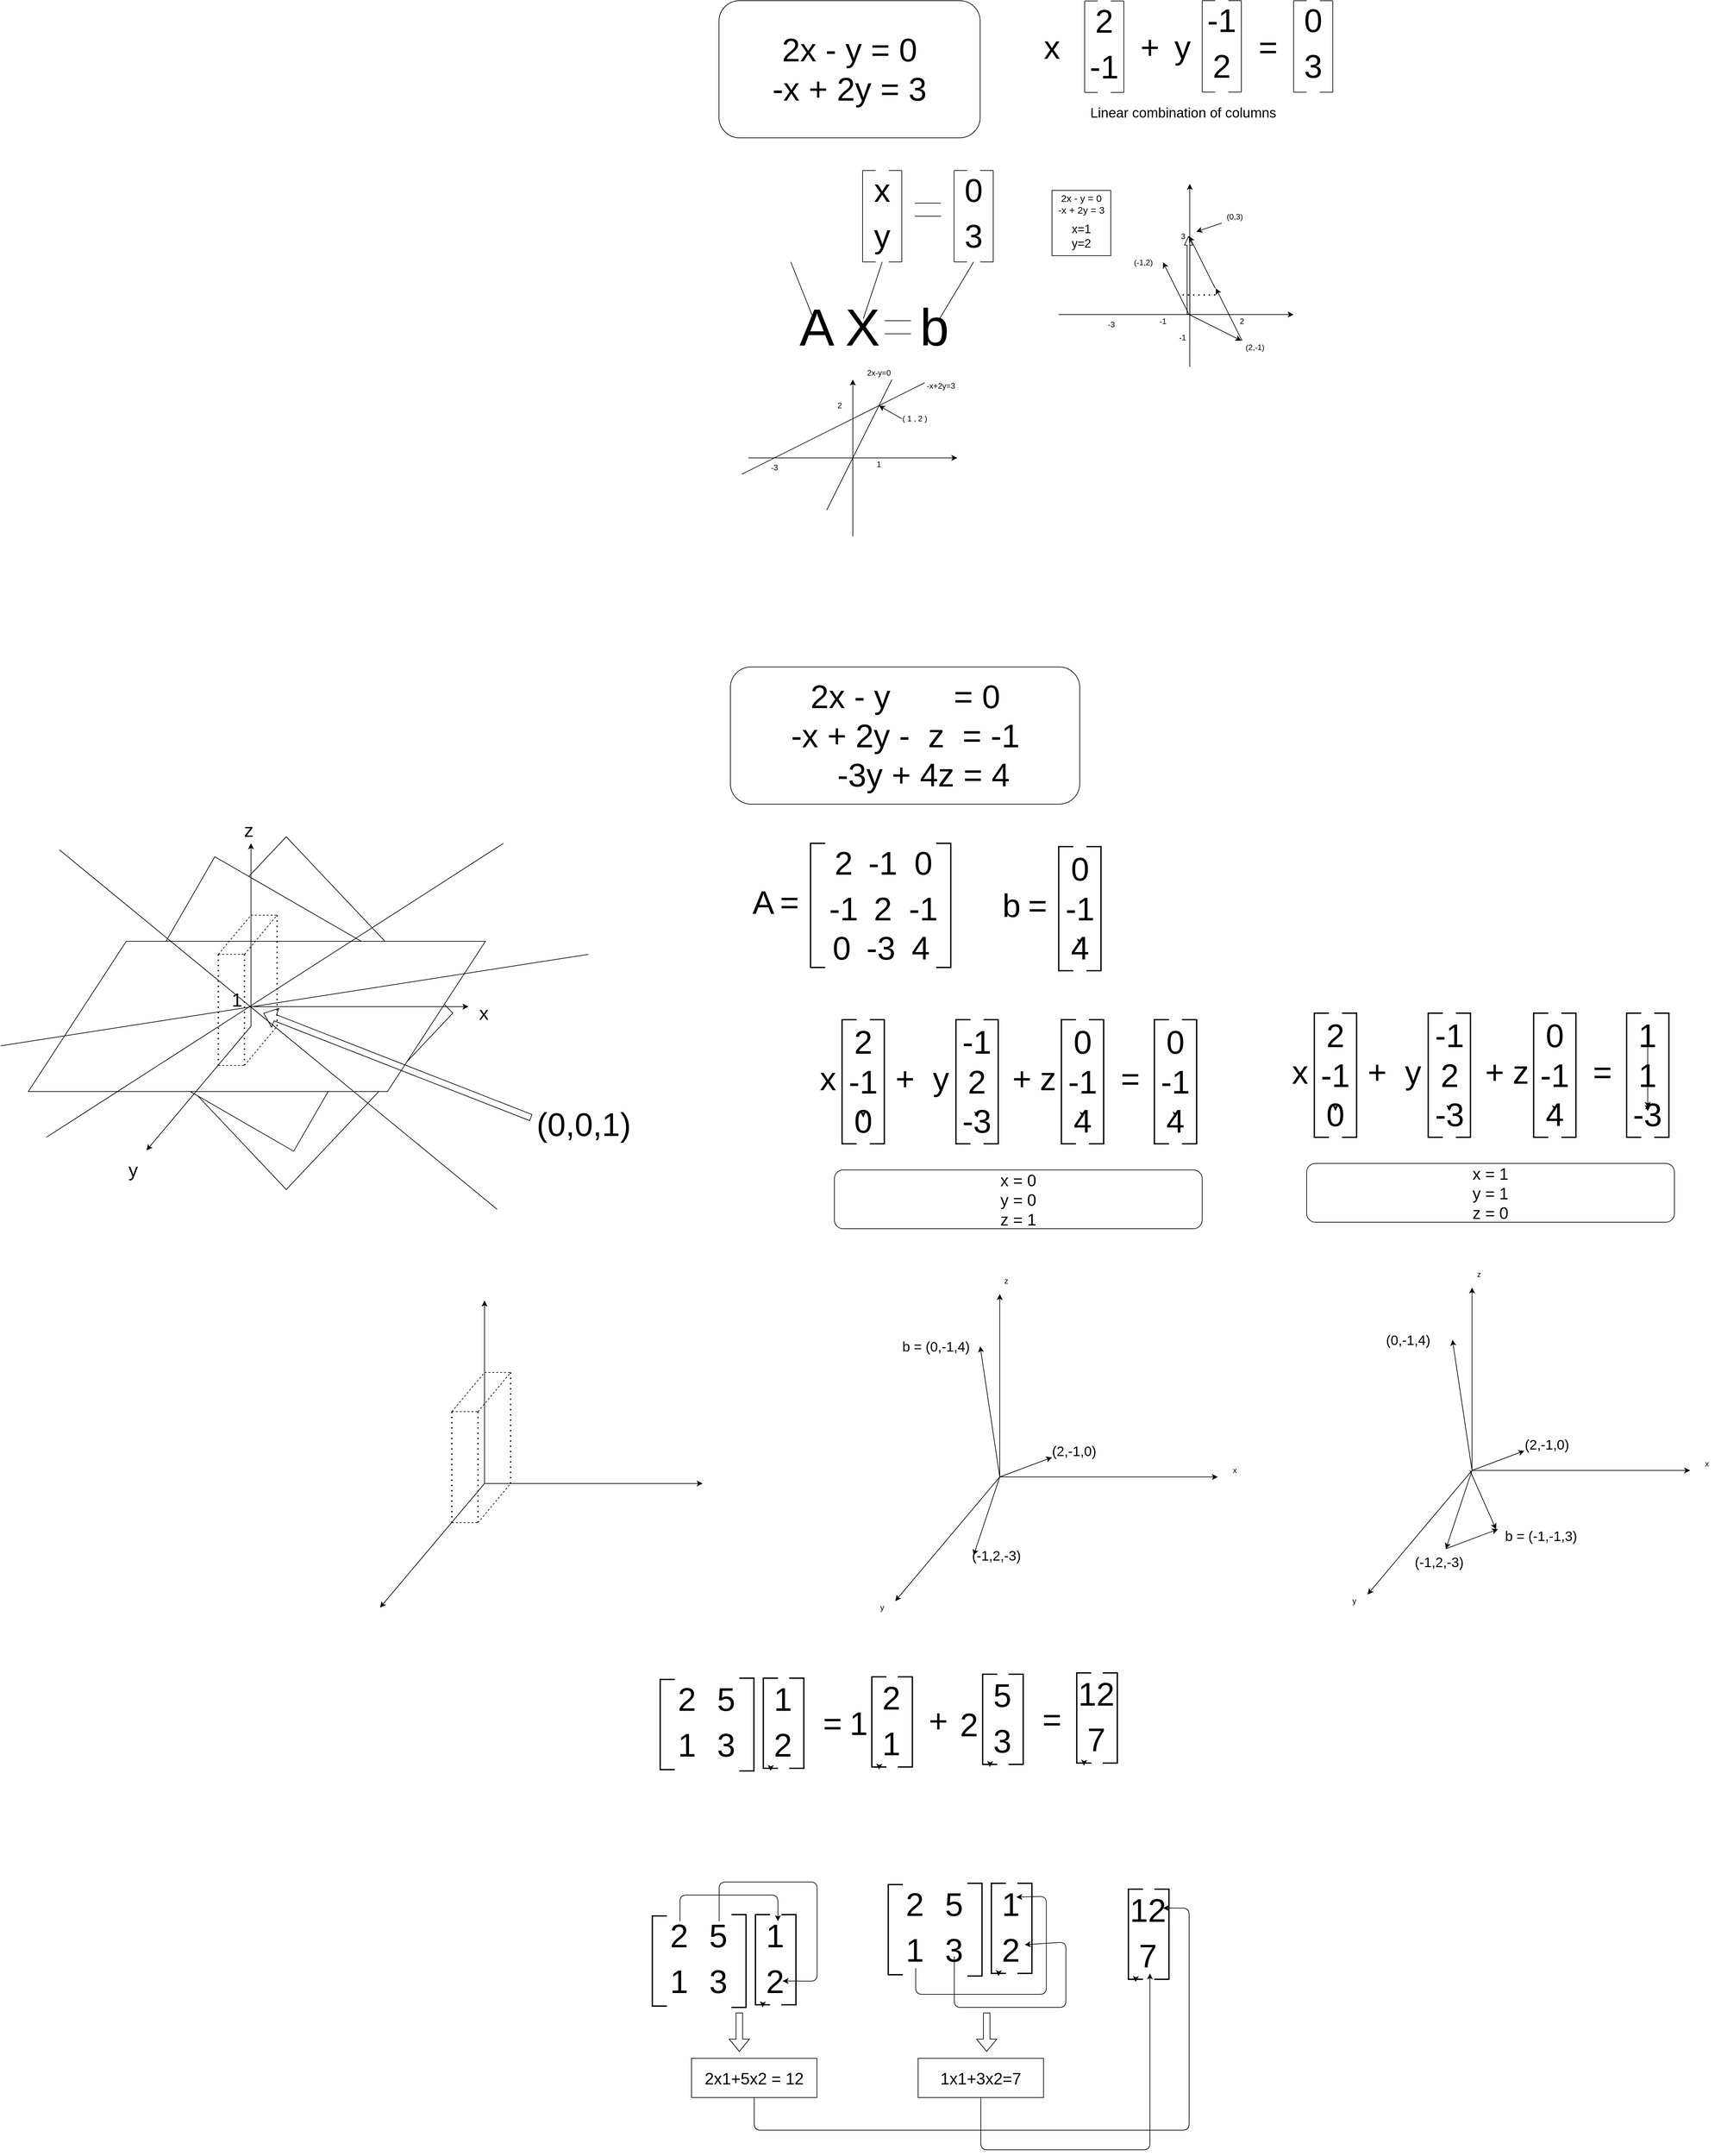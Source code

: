 <mxfile>
    <diagram id="JNy7uN8G7VvATq6Q9B9H" name="第 2 页">
        <mxGraphModel dx="5144" dy="3802" grid="1" gridSize="10" guides="1" tooltips="1" connect="1" arrows="1" fold="1" page="1" pageScale="1" pageWidth="827" pageHeight="1169" math="0" shadow="0">
            <root>
                <mxCell id="_1svC9pJf6uvKdPePjve-0"/>
                <mxCell id="_1svC9pJf6uvKdPePjve-1" parent="_1svC9pJf6uvKdPePjve-0"/>
                <mxCell id="ZMjYLrjLyzT-IlIUrpkN-132" value="" style="rhombus;whiteSpace=wrap;html=1;" vertex="1" parent="_1svC9pJf6uvKdPePjve-1">
                    <mxGeometry x="-827.64" y="1100" width="510" height="540" as="geometry"/>
                </mxCell>
                <mxCell id="ZMjYLrjLyzT-IlIUrpkN-130" value="" style="whiteSpace=wrap;html=1;aspect=fixed;rotation=30;" vertex="1" parent="_1svC9pJf6uvKdPePjve-1">
                    <mxGeometry x="-786.66" y="1190.98" width="330" height="330" as="geometry"/>
                </mxCell>
                <mxCell id="ZMjYLrjLyzT-IlIUrpkN-128" value="" style="shape=parallelogram;perimeter=parallelogramPerimeter;whiteSpace=wrap;html=1;fixedSize=1;size=150;" vertex="1" parent="_1svC9pJf6uvKdPePjve-1">
                    <mxGeometry x="-967.64" y="1260" width="700" height="230" as="geometry"/>
                </mxCell>
                <mxCell id="ZMjYLrjLyzT-IlIUrpkN-88" value="" style="rounded=0;whiteSpace=wrap;html=1;" vertex="1" parent="_1svC9pJf6uvKdPePjve-1">
                    <mxGeometry x="600" y="110.5" width="90" height="100" as="geometry"/>
                </mxCell>
                <mxCell id="HWV0HzECdA-w0kgFY6Qc-0" value="&lt;font style=&quot;font-size: 50px&quot;&gt;2&lt;/font&gt;" style="text;html=1;strokeColor=none;fillColor=none;align=center;verticalAlign=middle;whiteSpace=wrap;rounded=0;" vertex="1" parent="_1svC9pJf6uvKdPePjve-1">
                    <mxGeometry x="261.46" y="1130" width="40" height="20" as="geometry"/>
                </mxCell>
                <mxCell id="HWV0HzECdA-w0kgFY6Qc-1" value="&lt;font style=&quot;font-size: 50px&quot;&gt;-1&lt;/font&gt;" style="text;html=1;strokeColor=none;fillColor=none;align=center;verticalAlign=middle;whiteSpace=wrap;rounded=0;" vertex="1" parent="_1svC9pJf6uvKdPePjve-1">
                    <mxGeometry x="321.46" y="1130" width="40" height="20" as="geometry"/>
                </mxCell>
                <mxCell id="HWV0HzECdA-w0kgFY6Qc-2" value="&lt;font style=&quot;font-size: 50px&quot;&gt;-1&lt;/font&gt;" style="text;html=1;strokeColor=none;fillColor=none;align=center;verticalAlign=middle;whiteSpace=wrap;rounded=0;" vertex="1" parent="_1svC9pJf6uvKdPePjve-1">
                    <mxGeometry x="261.46" y="1200" width="40" height="20" as="geometry"/>
                </mxCell>
                <mxCell id="HWV0HzECdA-w0kgFY6Qc-3" value="&lt;span style=&quot;font-size: 50px&quot;&gt;2&lt;/span&gt;" style="text;html=1;strokeColor=none;fillColor=none;align=center;verticalAlign=middle;whiteSpace=wrap;rounded=0;" vertex="1" parent="_1svC9pJf6uvKdPePjve-1">
                    <mxGeometry x="321.46" y="1200" width="40" height="20" as="geometry"/>
                </mxCell>
                <mxCell id="HWV0HzECdA-w0kgFY6Qc-4" value="" style="endArrow=none;html=1;" edge="1" parent="_1svC9pJf6uvKdPePjve-1">
                    <mxGeometry width="50" height="50" relative="1" as="geometry">
                        <mxPoint x="310" y="220" as="sourcePoint"/>
                        <mxPoint x="310" y="80" as="targetPoint"/>
                    </mxGeometry>
                </mxCell>
                <mxCell id="HWV0HzECdA-w0kgFY6Qc-5" value="" style="endArrow=none;html=1;" edge="1" parent="_1svC9pJf6uvKdPePjve-1">
                    <mxGeometry width="50" height="50" relative="1" as="geometry">
                        <mxPoint x="310" y="80" as="sourcePoint"/>
                        <mxPoint x="330" y="80" as="targetPoint"/>
                    </mxGeometry>
                </mxCell>
                <mxCell id="HWV0HzECdA-w0kgFY6Qc-6" value="" style="endArrow=none;html=1;" edge="1" parent="_1svC9pJf6uvKdPePjve-1">
                    <mxGeometry width="50" height="50" relative="1" as="geometry">
                        <mxPoint x="310" y="220" as="sourcePoint"/>
                        <mxPoint x="330" y="220" as="targetPoint"/>
                    </mxGeometry>
                </mxCell>
                <mxCell id="HWV0HzECdA-w0kgFY6Qc-7" value="" style="endArrow=none;html=1;" edge="1" parent="_1svC9pJf6uvKdPePjve-1">
                    <mxGeometry width="50" height="50" relative="1" as="geometry">
                        <mxPoint x="370" y="220" as="sourcePoint"/>
                        <mxPoint x="370" y="80" as="targetPoint"/>
                        <Array as="points">
                            <mxPoint x="370" y="150"/>
                        </Array>
                    </mxGeometry>
                </mxCell>
                <mxCell id="HWV0HzECdA-w0kgFY6Qc-8" value="" style="endArrow=none;html=1;" edge="1" parent="_1svC9pJf6uvKdPePjve-1">
                    <mxGeometry width="50" height="50" relative="1" as="geometry">
                        <mxPoint x="370" y="80" as="sourcePoint"/>
                        <mxPoint x="350" y="80" as="targetPoint"/>
                    </mxGeometry>
                </mxCell>
                <mxCell id="HWV0HzECdA-w0kgFY6Qc-9" value="" style="endArrow=none;html=1;" edge="1" parent="_1svC9pJf6uvKdPePjve-1">
                    <mxGeometry width="50" height="50" relative="1" as="geometry">
                        <mxPoint x="370" y="220" as="sourcePoint"/>
                        <mxPoint x="350" y="220" as="targetPoint"/>
                    </mxGeometry>
                </mxCell>
                <mxCell id="HWV0HzECdA-w0kgFY6Qc-10" value="&lt;font style=&quot;font-size: 50px&quot;&gt;x&lt;/font&gt;" style="text;html=1;strokeColor=none;fillColor=none;align=center;verticalAlign=middle;whiteSpace=wrap;rounded=0;" vertex="1" parent="_1svC9pJf6uvKdPePjve-1">
                    <mxGeometry x="320" y="100" width="40" height="20" as="geometry"/>
                </mxCell>
                <mxCell id="HWV0HzECdA-w0kgFY6Qc-12" value="&lt;font style=&quot;font-size: 50px&quot;&gt;y&lt;/font&gt;" style="text;html=1;strokeColor=none;fillColor=none;align=center;verticalAlign=middle;whiteSpace=wrap;rounded=0;" vertex="1" parent="_1svC9pJf6uvKdPePjve-1">
                    <mxGeometry x="320" y="170" width="40" height="20" as="geometry"/>
                </mxCell>
                <mxCell id="HWV0HzECdA-w0kgFY6Qc-14" value="" style="endArrow=none;html=1;" edge="1" parent="_1svC9pJf6uvKdPePjve-1">
                    <mxGeometry width="50" height="50" relative="1" as="geometry">
                        <mxPoint x="390" y="130" as="sourcePoint"/>
                        <mxPoint x="430" y="130" as="targetPoint"/>
                    </mxGeometry>
                </mxCell>
                <mxCell id="HWV0HzECdA-w0kgFY6Qc-15" value="" style="endArrow=none;html=1;" edge="1" parent="_1svC9pJf6uvKdPePjve-1">
                    <mxGeometry width="50" height="50" relative="1" as="geometry">
                        <mxPoint x="390" y="150" as="sourcePoint"/>
                        <mxPoint x="430" y="150" as="targetPoint"/>
                    </mxGeometry>
                </mxCell>
                <mxCell id="HWV0HzECdA-w0kgFY6Qc-16" value="" style="endArrow=none;html=1;" edge="1" parent="_1svC9pJf6uvKdPePjve-1">
                    <mxGeometry width="50" height="50" relative="1" as="geometry">
                        <mxPoint x="450" y="220" as="sourcePoint"/>
                        <mxPoint x="450" y="80" as="targetPoint"/>
                    </mxGeometry>
                </mxCell>
                <mxCell id="HWV0HzECdA-w0kgFY6Qc-17" value="" style="endArrow=none;html=1;" edge="1" parent="_1svC9pJf6uvKdPePjve-1">
                    <mxGeometry width="50" height="50" relative="1" as="geometry">
                        <mxPoint x="450" y="80" as="sourcePoint"/>
                        <mxPoint x="470" y="80" as="targetPoint"/>
                    </mxGeometry>
                </mxCell>
                <mxCell id="HWV0HzECdA-w0kgFY6Qc-18" value="" style="endArrow=none;html=1;" edge="1" parent="_1svC9pJf6uvKdPePjve-1">
                    <mxGeometry width="50" height="50" relative="1" as="geometry">
                        <mxPoint x="450" y="220" as="sourcePoint"/>
                        <mxPoint x="470" y="220" as="targetPoint"/>
                    </mxGeometry>
                </mxCell>
                <mxCell id="HWV0HzECdA-w0kgFY6Qc-19" value="" style="endArrow=none;html=1;" edge="1" parent="_1svC9pJf6uvKdPePjve-1">
                    <mxGeometry width="50" height="50" relative="1" as="geometry">
                        <mxPoint x="510" y="220" as="sourcePoint"/>
                        <mxPoint x="510" y="80" as="targetPoint"/>
                        <Array as="points">
                            <mxPoint x="510" y="150"/>
                        </Array>
                    </mxGeometry>
                </mxCell>
                <mxCell id="HWV0HzECdA-w0kgFY6Qc-20" value="" style="endArrow=none;html=1;" edge="1" parent="_1svC9pJf6uvKdPePjve-1">
                    <mxGeometry width="50" height="50" relative="1" as="geometry">
                        <mxPoint x="510" y="80" as="sourcePoint"/>
                        <mxPoint x="490" y="80" as="targetPoint"/>
                    </mxGeometry>
                </mxCell>
                <mxCell id="HWV0HzECdA-w0kgFY6Qc-21" value="" style="endArrow=none;html=1;" edge="1" parent="_1svC9pJf6uvKdPePjve-1">
                    <mxGeometry width="50" height="50" relative="1" as="geometry">
                        <mxPoint x="510" y="220" as="sourcePoint"/>
                        <mxPoint x="490" y="220" as="targetPoint"/>
                    </mxGeometry>
                </mxCell>
                <mxCell id="HWV0HzECdA-w0kgFY6Qc-22" value="&lt;font style=&quot;font-size: 50px&quot;&gt;0&lt;/font&gt;" style="text;html=1;strokeColor=none;fillColor=none;align=center;verticalAlign=middle;whiteSpace=wrap;rounded=0;" vertex="1" parent="_1svC9pJf6uvKdPePjve-1">
                    <mxGeometry x="460" y="100" width="40" height="20" as="geometry"/>
                </mxCell>
                <mxCell id="HWV0HzECdA-w0kgFY6Qc-23" value="&lt;font style=&quot;font-size: 50px&quot;&gt;3&lt;/font&gt;" style="text;html=1;strokeColor=none;fillColor=none;align=center;verticalAlign=middle;whiteSpace=wrap;rounded=0;" vertex="1" parent="_1svC9pJf6uvKdPePjve-1">
                    <mxGeometry x="460" y="170" width="40" height="20" as="geometry"/>
                </mxCell>
                <mxCell id="HWV0HzECdA-w0kgFY6Qc-27" value="&lt;font style=&quot;font-size: 80px&quot;&gt;A&lt;/font&gt;" style="text;html=1;strokeColor=none;fillColor=none;align=center;verticalAlign=middle;whiteSpace=wrap;rounded=0;" vertex="1" parent="_1svC9pJf6uvKdPePjve-1">
                    <mxGeometry x="220" y="310" width="40" height="20" as="geometry"/>
                </mxCell>
                <mxCell id="HWV0HzECdA-w0kgFY6Qc-28" value="&lt;font style=&quot;font-size: 80px&quot;&gt;X&lt;/font&gt;" style="text;html=1;strokeColor=none;fillColor=none;align=center;verticalAlign=middle;whiteSpace=wrap;rounded=0;" vertex="1" parent="_1svC9pJf6uvKdPePjve-1">
                    <mxGeometry x="290" y="310" width="40" height="20" as="geometry"/>
                </mxCell>
                <mxCell id="HWV0HzECdA-w0kgFY6Qc-34" value="" style="endArrow=none;html=1;" edge="1" parent="_1svC9pJf6uvKdPePjve-1" source="HWV0HzECdA-w0kgFY6Qc-27">
                    <mxGeometry width="50" height="50" relative="1" as="geometry">
                        <mxPoint x="210" y="270" as="sourcePoint"/>
                        <mxPoint x="200" y="220" as="targetPoint"/>
                    </mxGeometry>
                </mxCell>
                <mxCell id="HWV0HzECdA-w0kgFY6Qc-35" value="" style="endArrow=none;html=1;exitX=0.529;exitY=-0.164;exitDx=0;exitDy=0;exitPerimeter=0;" edge="1" parent="_1svC9pJf6uvKdPePjve-1" source="HWV0HzECdA-w0kgFY6Qc-28">
                    <mxGeometry width="50" height="50" relative="1" as="geometry">
                        <mxPoint x="329.71" y="270" as="sourcePoint"/>
                        <mxPoint x="340" y="220" as="targetPoint"/>
                    </mxGeometry>
                </mxCell>
                <mxCell id="HWV0HzECdA-w0kgFY6Qc-37" value="" style="endArrow=none;html=1;" edge="1" parent="_1svC9pJf6uvKdPePjve-1" source="HWV0HzECdA-w0kgFY6Qc-39">
                    <mxGeometry width="50" height="50" relative="1" as="geometry">
                        <mxPoint x="469.71" y="270" as="sourcePoint"/>
                        <mxPoint x="480" y="220" as="targetPoint"/>
                    </mxGeometry>
                </mxCell>
                <mxCell id="HWV0HzECdA-w0kgFY6Qc-39" value="&lt;font style=&quot;font-size: 80px&quot;&gt;b&lt;/font&gt;" style="text;html=1;strokeColor=none;fillColor=none;align=center;verticalAlign=middle;whiteSpace=wrap;rounded=0;" vertex="1" parent="_1svC9pJf6uvKdPePjve-1">
                    <mxGeometry x="400" y="310" width="40" height="20" as="geometry"/>
                </mxCell>
                <mxCell id="HWV0HzECdA-w0kgFY6Qc-40" value="" style="endArrow=none;html=1;" edge="1" parent="_1svC9pJf6uvKdPePjve-1">
                    <mxGeometry width="50" height="50" relative="1" as="geometry">
                        <mxPoint x="344" y="310" as="sourcePoint"/>
                        <mxPoint x="384" y="310" as="targetPoint"/>
                    </mxGeometry>
                </mxCell>
                <mxCell id="HWV0HzECdA-w0kgFY6Qc-41" value="" style="endArrow=none;html=1;" edge="1" parent="_1svC9pJf6uvKdPePjve-1">
                    <mxGeometry width="50" height="50" relative="1" as="geometry">
                        <mxPoint x="344" y="330" as="sourcePoint"/>
                        <mxPoint x="384" y="330" as="targetPoint"/>
                    </mxGeometry>
                </mxCell>
                <mxCell id="HWV0HzECdA-w0kgFY6Qc-43" value="" style="endArrow=classic;html=1;" edge="1" parent="_1svC9pJf6uvKdPePjve-1">
                    <mxGeometry width="50" height="50" relative="1" as="geometry">
                        <mxPoint x="135" y="520" as="sourcePoint"/>
                        <mxPoint x="455" y="520" as="targetPoint"/>
                    </mxGeometry>
                </mxCell>
                <mxCell id="HWV0HzECdA-w0kgFY6Qc-44" value="" style="endArrow=classic;html=1;" edge="1" parent="_1svC9pJf6uvKdPePjve-1">
                    <mxGeometry width="50" height="50" relative="1" as="geometry">
                        <mxPoint x="295" y="640" as="sourcePoint"/>
                        <mxPoint x="295" y="400" as="targetPoint"/>
                    </mxGeometry>
                </mxCell>
                <mxCell id="RSu7YC0b9wOo7t-fiAAg-0" value="" style="endArrow=none;html=1;" edge="1" parent="_1svC9pJf6uvKdPePjve-1">
                    <mxGeometry width="50" height="50" relative="1" as="geometry">
                        <mxPoint x="255" y="600" as="sourcePoint"/>
                        <mxPoint x="355" y="400" as="targetPoint"/>
                    </mxGeometry>
                </mxCell>
                <mxCell id="RSu7YC0b9wOo7t-fiAAg-1" value="1" style="text;html=1;strokeColor=none;fillColor=none;align=center;verticalAlign=middle;whiteSpace=wrap;rounded=0;" vertex="1" parent="_1svC9pJf6uvKdPePjve-1">
                    <mxGeometry x="315" y="520" width="40" height="20" as="geometry"/>
                </mxCell>
                <mxCell id="RSu7YC0b9wOo7t-fiAAg-2" value="2" style="text;html=1;strokeColor=none;fillColor=none;align=center;verticalAlign=middle;whiteSpace=wrap;rounded=0;" vertex="1" parent="_1svC9pJf6uvKdPePjve-1">
                    <mxGeometry x="255" y="430" width="40" height="20" as="geometry"/>
                </mxCell>
                <mxCell id="RSu7YC0b9wOo7t-fiAAg-3" value="2x-y=0" style="text;html=1;strokeColor=none;fillColor=none;align=center;verticalAlign=middle;whiteSpace=wrap;rounded=0;" vertex="1" parent="_1svC9pJf6uvKdPePjve-1">
                    <mxGeometry x="315" y="380" width="40" height="20" as="geometry"/>
                </mxCell>
                <mxCell id="VlxVqDFD6nEBGPNluadx-0" value="-x+2y=3" style="text;html=1;strokeColor=none;fillColor=none;align=center;verticalAlign=middle;whiteSpace=wrap;rounded=0;" vertex="1" parent="_1svC9pJf6uvKdPePjve-1">
                    <mxGeometry x="405" y="400" width="50" height="20" as="geometry"/>
                </mxCell>
                <mxCell id="VlxVqDFD6nEBGPNluadx-1" value="" style="endArrow=none;html=1;" edge="1" parent="_1svC9pJf6uvKdPePjve-1">
                    <mxGeometry width="50" height="50" relative="1" as="geometry">
                        <mxPoint x="125" y="545" as="sourcePoint"/>
                        <mxPoint x="405" y="405" as="targetPoint"/>
                    </mxGeometry>
                </mxCell>
                <mxCell id="VlxVqDFD6nEBGPNluadx-2" value="-3" style="text;html=1;strokeColor=none;fillColor=none;align=center;verticalAlign=middle;whiteSpace=wrap;rounded=0;" vertex="1" parent="_1svC9pJf6uvKdPePjve-1">
                    <mxGeometry x="155" y="525" width="40" height="20" as="geometry"/>
                </mxCell>
                <mxCell id="VlxVqDFD6nEBGPNluadx-6" value="" style="endArrow=classic;html=1;" edge="1" parent="_1svC9pJf6uvKdPePjve-1">
                    <mxGeometry width="50" height="50" relative="1" as="geometry">
                        <mxPoint x="370" y="460" as="sourcePoint"/>
                        <mxPoint x="335" y="440" as="targetPoint"/>
                    </mxGeometry>
                </mxCell>
                <mxCell id="wVWMXYHKFNGYAHfiBS_J-0" value="" style="endArrow=classic;html=1;" edge="1" parent="_1svC9pJf6uvKdPePjve-1">
                    <mxGeometry width="50" height="50" relative="1" as="geometry">
                        <mxPoint x="-627.64" y="1360" as="sourcePoint"/>
                        <mxPoint x="-293.64" y="1360" as="targetPoint"/>
                    </mxGeometry>
                </mxCell>
                <mxCell id="wVWMXYHKFNGYAHfiBS_J-1" value="" style="endArrow=classic;html=1;" edge="1" parent="_1svC9pJf6uvKdPePjve-1">
                    <mxGeometry width="50" height="50" relative="1" as="geometry">
                        <mxPoint x="-626.64" y="1390" as="sourcePoint"/>
                        <mxPoint x="-786.64" y="1580" as="targetPoint"/>
                    </mxGeometry>
                </mxCell>
                <mxCell id="wVWMXYHKFNGYAHfiBS_J-2" value="" style="endArrow=classic;html=1;" edge="1" parent="_1svC9pJf6uvKdPePjve-1">
                    <mxGeometry width="50" height="50" relative="1" as="geometry">
                        <mxPoint x="-626.64" y="1390" as="sourcePoint"/>
                        <mxPoint x="-626.64" y="1110" as="targetPoint"/>
                    </mxGeometry>
                </mxCell>
                <mxCell id="wVWMXYHKFNGYAHfiBS_J-3" value="" style="endArrow=none;dashed=1;html=1;" edge="1" parent="_1svC9pJf6uvKdPePjve-1">
                    <mxGeometry width="50" height="50" relative="1" as="geometry">
                        <mxPoint x="-636.64" y="1450" as="sourcePoint"/>
                        <mxPoint x="-586.64" y="1390" as="targetPoint"/>
                    </mxGeometry>
                </mxCell>
                <mxCell id="wVWMXYHKFNGYAHfiBS_J-4" value="" style="endArrow=none;dashed=1;html=1;" edge="1" parent="_1svC9pJf6uvKdPePjve-1">
                    <mxGeometry width="50" height="50" relative="1" as="geometry">
                        <mxPoint x="-676.64" y="1450" as="sourcePoint"/>
                        <mxPoint x="-636.64" y="1450" as="targetPoint"/>
                    </mxGeometry>
                </mxCell>
                <mxCell id="wVWMXYHKFNGYAHfiBS_J-5" value="" style="endArrow=none;dashed=1;html=1;dashPattern=1 3;strokeWidth=2;" edge="1" parent="_1svC9pJf6uvKdPePjve-1">
                    <mxGeometry width="50" height="50" relative="1" as="geometry">
                        <mxPoint x="-586.64" y="1390" as="sourcePoint"/>
                        <mxPoint x="-586.64" y="1220" as="targetPoint"/>
                    </mxGeometry>
                </mxCell>
                <mxCell id="wVWMXYHKFNGYAHfiBS_J-6" value="" style="endArrow=none;dashed=1;html=1;dashPattern=1 3;strokeWidth=2;" edge="1" parent="_1svC9pJf6uvKdPePjve-1">
                    <mxGeometry width="50" height="50" relative="1" as="geometry">
                        <mxPoint x="-636.64" y="1450" as="sourcePoint"/>
                        <mxPoint x="-636.64" y="1280" as="targetPoint"/>
                    </mxGeometry>
                </mxCell>
                <mxCell id="wVWMXYHKFNGYAHfiBS_J-7" value="" style="endArrow=none;dashed=1;html=1;dashPattern=1 3;strokeWidth=2;" edge="1" parent="_1svC9pJf6uvKdPePjve-1">
                    <mxGeometry width="50" height="50" relative="1" as="geometry">
                        <mxPoint x="-676.64" y="1450" as="sourcePoint"/>
                        <mxPoint x="-676.64" y="1280" as="targetPoint"/>
                    </mxGeometry>
                </mxCell>
                <mxCell id="wVWMXYHKFNGYAHfiBS_J-8" value="" style="endArrow=none;dashed=1;html=1;" edge="1" parent="_1svC9pJf6uvKdPePjve-1">
                    <mxGeometry width="50" height="50" relative="1" as="geometry">
                        <mxPoint x="-636.64" y="1280" as="sourcePoint"/>
                        <mxPoint x="-586.64" y="1220" as="targetPoint"/>
                    </mxGeometry>
                </mxCell>
                <mxCell id="wVWMXYHKFNGYAHfiBS_J-9" value="" style="endArrow=none;dashed=1;html=1;" edge="1" parent="_1svC9pJf6uvKdPePjve-1">
                    <mxGeometry width="50" height="50" relative="1" as="geometry">
                        <mxPoint x="-676.64" y="1280" as="sourcePoint"/>
                        <mxPoint x="-636.64" y="1280" as="targetPoint"/>
                    </mxGeometry>
                </mxCell>
                <mxCell id="wVWMXYHKFNGYAHfiBS_J-10" value="" style="endArrow=none;dashed=1;html=1;" edge="1" parent="_1svC9pJf6uvKdPePjve-1">
                    <mxGeometry width="50" height="50" relative="1" as="geometry">
                        <mxPoint x="-676.64" y="1280" as="sourcePoint"/>
                        <mxPoint x="-626.64" y="1220" as="targetPoint"/>
                    </mxGeometry>
                </mxCell>
                <mxCell id="wVWMXYHKFNGYAHfiBS_J-11" value="" style="endArrow=none;dashed=1;html=1;" edge="1" parent="_1svC9pJf6uvKdPePjve-1">
                    <mxGeometry width="50" height="50" relative="1" as="geometry">
                        <mxPoint x="-626.64" y="1220" as="sourcePoint"/>
                        <mxPoint x="-586.64" y="1220" as="targetPoint"/>
                    </mxGeometry>
                </mxCell>
                <mxCell id="FIKuYYM5M-TthGBs75Yi-1" value="( 1 , 2 )" style="text;html=1;strokeColor=none;fillColor=none;align=center;verticalAlign=middle;whiteSpace=wrap;rounded=0;" vertex="1" parent="_1svC9pJf6uvKdPePjve-1">
                    <mxGeometry x="365" y="450" width="50" height="20" as="geometry"/>
                </mxCell>
                <mxCell id="Fu81Cd49W5gb2xZjTm-7-0" value="&lt;font style=&quot;font-size: 50px&quot;&gt;2x - y = 0&lt;br&gt;-x + 2y = 3&lt;br&gt;&lt;/font&gt;" style="rounded=1;whiteSpace=wrap;html=1;" vertex="1" parent="_1svC9pJf6uvKdPePjve-1">
                    <mxGeometry x="90" y="-180" width="400" height="210" as="geometry"/>
                </mxCell>
                <mxCell id="ZMjYLrjLyzT-IlIUrpkN-0" value="" style="endArrow=none;html=1;" edge="1" parent="_1svC9pJf6uvKdPePjve-1">
                    <mxGeometry width="50" height="50" relative="1" as="geometry">
                        <mxPoint x="650" y="-39.5" as="sourcePoint"/>
                        <mxPoint x="650" y="-179.5" as="targetPoint"/>
                    </mxGeometry>
                </mxCell>
                <mxCell id="ZMjYLrjLyzT-IlIUrpkN-1" value="" style="endArrow=none;html=1;" edge="1" parent="_1svC9pJf6uvKdPePjve-1">
                    <mxGeometry width="50" height="50" relative="1" as="geometry">
                        <mxPoint x="650" y="-179.5" as="sourcePoint"/>
                        <mxPoint x="670" y="-179.5" as="targetPoint"/>
                    </mxGeometry>
                </mxCell>
                <mxCell id="ZMjYLrjLyzT-IlIUrpkN-2" value="" style="endArrow=none;html=1;" edge="1" parent="_1svC9pJf6uvKdPePjve-1">
                    <mxGeometry width="50" height="50" relative="1" as="geometry">
                        <mxPoint x="650" y="-39.5" as="sourcePoint"/>
                        <mxPoint x="670" y="-39.5" as="targetPoint"/>
                    </mxGeometry>
                </mxCell>
                <mxCell id="ZMjYLrjLyzT-IlIUrpkN-3" value="" style="endArrow=none;html=1;" edge="1" parent="_1svC9pJf6uvKdPePjve-1">
                    <mxGeometry width="50" height="50" relative="1" as="geometry">
                        <mxPoint x="710" y="-39.5" as="sourcePoint"/>
                        <mxPoint x="710" y="-179.5" as="targetPoint"/>
                        <Array as="points">
                            <mxPoint x="710" y="-109.5"/>
                        </Array>
                    </mxGeometry>
                </mxCell>
                <mxCell id="ZMjYLrjLyzT-IlIUrpkN-4" value="" style="endArrow=none;html=1;" edge="1" parent="_1svC9pJf6uvKdPePjve-1">
                    <mxGeometry width="50" height="50" relative="1" as="geometry">
                        <mxPoint x="710" y="-179.5" as="sourcePoint"/>
                        <mxPoint x="690" y="-179.5" as="targetPoint"/>
                    </mxGeometry>
                </mxCell>
                <mxCell id="ZMjYLrjLyzT-IlIUrpkN-5" value="" style="endArrow=none;html=1;" edge="1" parent="_1svC9pJf6uvKdPePjve-1">
                    <mxGeometry width="50" height="50" relative="1" as="geometry">
                        <mxPoint x="710" y="-39.5" as="sourcePoint"/>
                        <mxPoint x="690" y="-39.5" as="targetPoint"/>
                    </mxGeometry>
                </mxCell>
                <mxCell id="ZMjYLrjLyzT-IlIUrpkN-6" value="&lt;font style=&quot;font-size: 50px&quot;&gt;2&lt;/font&gt;" style="text;html=1;strokeColor=none;fillColor=none;align=center;verticalAlign=middle;whiteSpace=wrap;rounded=0;" vertex="1" parent="_1svC9pJf6uvKdPePjve-1">
                    <mxGeometry x="660" y="-159.5" width="40" height="20" as="geometry"/>
                </mxCell>
                <mxCell id="ZMjYLrjLyzT-IlIUrpkN-7" value="&lt;font style=&quot;font-size: 50px&quot;&gt;-1&lt;/font&gt;" style="text;html=1;strokeColor=none;fillColor=none;align=center;verticalAlign=middle;whiteSpace=wrap;rounded=0;" vertex="1" parent="_1svC9pJf6uvKdPePjve-1">
                    <mxGeometry x="660" y="-89.5" width="40" height="20" as="geometry"/>
                </mxCell>
                <mxCell id="ZMjYLrjLyzT-IlIUrpkN-8" value="&lt;font style=&quot;font-size: 50px&quot;&gt;x&lt;/font&gt;" style="text;html=1;strokeColor=none;fillColor=none;align=center;verticalAlign=middle;whiteSpace=wrap;rounded=0;" vertex="1" parent="_1svC9pJf6uvKdPePjve-1">
                    <mxGeometry x="580" y="-119.5" width="40" height="20" as="geometry"/>
                </mxCell>
                <mxCell id="ZMjYLrjLyzT-IlIUrpkN-9" value="&lt;font style=&quot;font-size: 50px&quot;&gt;+&lt;/font&gt;" style="text;html=1;strokeColor=none;fillColor=none;align=center;verticalAlign=middle;whiteSpace=wrap;rounded=0;" vertex="1" parent="_1svC9pJf6uvKdPePjve-1">
                    <mxGeometry x="730" y="-119.5" width="40" height="20" as="geometry"/>
                </mxCell>
                <mxCell id="ZMjYLrjLyzT-IlIUrpkN-10" value="&lt;span style=&quot;font-size: 50px&quot;&gt;y&lt;/span&gt;" style="text;html=1;strokeColor=none;fillColor=none;align=center;verticalAlign=middle;whiteSpace=wrap;rounded=0;" vertex="1" parent="_1svC9pJf6uvKdPePjve-1">
                    <mxGeometry x="780" y="-119.5" width="40" height="20" as="geometry"/>
                </mxCell>
                <mxCell id="ZMjYLrjLyzT-IlIUrpkN-11" value="" style="endArrow=none;html=1;" edge="1" parent="_1svC9pJf6uvKdPePjve-1">
                    <mxGeometry width="50" height="50" relative="1" as="geometry">
                        <mxPoint x="830" y="-40" as="sourcePoint"/>
                        <mxPoint x="830" y="-180" as="targetPoint"/>
                    </mxGeometry>
                </mxCell>
                <mxCell id="ZMjYLrjLyzT-IlIUrpkN-12" value="" style="endArrow=none;html=1;" edge="1" parent="_1svC9pJf6uvKdPePjve-1">
                    <mxGeometry width="50" height="50" relative="1" as="geometry">
                        <mxPoint x="830" y="-180" as="sourcePoint"/>
                        <mxPoint x="850" y="-180" as="targetPoint"/>
                    </mxGeometry>
                </mxCell>
                <mxCell id="ZMjYLrjLyzT-IlIUrpkN-13" value="" style="endArrow=none;html=1;" edge="1" parent="_1svC9pJf6uvKdPePjve-1">
                    <mxGeometry width="50" height="50" relative="1" as="geometry">
                        <mxPoint x="830" y="-40" as="sourcePoint"/>
                        <mxPoint x="850" y="-40" as="targetPoint"/>
                    </mxGeometry>
                </mxCell>
                <mxCell id="ZMjYLrjLyzT-IlIUrpkN-14" value="" style="endArrow=none;html=1;" edge="1" parent="_1svC9pJf6uvKdPePjve-1">
                    <mxGeometry width="50" height="50" relative="1" as="geometry">
                        <mxPoint x="890" y="-40" as="sourcePoint"/>
                        <mxPoint x="890" y="-180" as="targetPoint"/>
                        <Array as="points">
                            <mxPoint x="890" y="-110"/>
                        </Array>
                    </mxGeometry>
                </mxCell>
                <mxCell id="ZMjYLrjLyzT-IlIUrpkN-15" value="" style="endArrow=none;html=1;" edge="1" parent="_1svC9pJf6uvKdPePjve-1">
                    <mxGeometry width="50" height="50" relative="1" as="geometry">
                        <mxPoint x="890" y="-180" as="sourcePoint"/>
                        <mxPoint x="870" y="-180" as="targetPoint"/>
                    </mxGeometry>
                </mxCell>
                <mxCell id="ZMjYLrjLyzT-IlIUrpkN-16" value="" style="endArrow=none;html=1;" edge="1" parent="_1svC9pJf6uvKdPePjve-1">
                    <mxGeometry width="50" height="50" relative="1" as="geometry">
                        <mxPoint x="890" y="-40" as="sourcePoint"/>
                        <mxPoint x="870" y="-40" as="targetPoint"/>
                    </mxGeometry>
                </mxCell>
                <mxCell id="ZMjYLrjLyzT-IlIUrpkN-17" value="&lt;font style=&quot;font-size: 50px&quot;&gt;-1&lt;/font&gt;" style="text;html=1;strokeColor=none;fillColor=none;align=center;verticalAlign=middle;whiteSpace=wrap;rounded=0;" vertex="1" parent="_1svC9pJf6uvKdPePjve-1">
                    <mxGeometry x="840" y="-160" width="40" height="20" as="geometry"/>
                </mxCell>
                <mxCell id="ZMjYLrjLyzT-IlIUrpkN-18" value="&lt;font style=&quot;font-size: 50px&quot;&gt;2&lt;/font&gt;" style="text;html=1;strokeColor=none;fillColor=none;align=center;verticalAlign=middle;whiteSpace=wrap;rounded=0;" vertex="1" parent="_1svC9pJf6uvKdPePjve-1">
                    <mxGeometry x="840" y="-90" width="40" height="20" as="geometry"/>
                </mxCell>
                <mxCell id="ZMjYLrjLyzT-IlIUrpkN-19" value="&lt;span style=&quot;font-size: 50px&quot;&gt;=&lt;/span&gt;" style="text;html=1;strokeColor=none;fillColor=none;align=center;verticalAlign=middle;whiteSpace=wrap;rounded=0;" vertex="1" parent="_1svC9pJf6uvKdPePjve-1">
                    <mxGeometry x="911" y="-119.5" width="40" height="20" as="geometry"/>
                </mxCell>
                <mxCell id="ZMjYLrjLyzT-IlIUrpkN-20" value="" style="endArrow=none;html=1;" edge="1" parent="_1svC9pJf6uvKdPePjve-1">
                    <mxGeometry width="50" height="50" relative="1" as="geometry">
                        <mxPoint x="970" y="-39.84" as="sourcePoint"/>
                        <mxPoint x="970" y="-179.84" as="targetPoint"/>
                    </mxGeometry>
                </mxCell>
                <mxCell id="ZMjYLrjLyzT-IlIUrpkN-21" value="" style="endArrow=none;html=1;" edge="1" parent="_1svC9pJf6uvKdPePjve-1">
                    <mxGeometry width="50" height="50" relative="1" as="geometry">
                        <mxPoint x="970" y="-179.84" as="sourcePoint"/>
                        <mxPoint x="990" y="-179.84" as="targetPoint"/>
                    </mxGeometry>
                </mxCell>
                <mxCell id="ZMjYLrjLyzT-IlIUrpkN-22" value="" style="endArrow=none;html=1;" edge="1" parent="_1svC9pJf6uvKdPePjve-1">
                    <mxGeometry width="50" height="50" relative="1" as="geometry">
                        <mxPoint x="970" y="-39.84" as="sourcePoint"/>
                        <mxPoint x="990" y="-39.84" as="targetPoint"/>
                    </mxGeometry>
                </mxCell>
                <mxCell id="ZMjYLrjLyzT-IlIUrpkN-23" value="" style="endArrow=none;html=1;" edge="1" parent="_1svC9pJf6uvKdPePjve-1">
                    <mxGeometry width="50" height="50" relative="1" as="geometry">
                        <mxPoint x="1030" y="-39.84" as="sourcePoint"/>
                        <mxPoint x="1030" y="-179.84" as="targetPoint"/>
                        <Array as="points">
                            <mxPoint x="1030" y="-109.84"/>
                        </Array>
                    </mxGeometry>
                </mxCell>
                <mxCell id="ZMjYLrjLyzT-IlIUrpkN-24" value="" style="endArrow=none;html=1;" edge="1" parent="_1svC9pJf6uvKdPePjve-1">
                    <mxGeometry width="50" height="50" relative="1" as="geometry">
                        <mxPoint x="1030" y="-179.84" as="sourcePoint"/>
                        <mxPoint x="1010" y="-179.84" as="targetPoint"/>
                    </mxGeometry>
                </mxCell>
                <mxCell id="ZMjYLrjLyzT-IlIUrpkN-25" value="" style="endArrow=none;html=1;" edge="1" parent="_1svC9pJf6uvKdPePjve-1">
                    <mxGeometry width="50" height="50" relative="1" as="geometry">
                        <mxPoint x="1030" y="-39.84" as="sourcePoint"/>
                        <mxPoint x="1010" y="-39.84" as="targetPoint"/>
                    </mxGeometry>
                </mxCell>
                <mxCell id="ZMjYLrjLyzT-IlIUrpkN-26" value="&lt;font style=&quot;font-size: 50px&quot;&gt;0&lt;/font&gt;" style="text;html=1;strokeColor=none;fillColor=none;align=center;verticalAlign=middle;whiteSpace=wrap;rounded=0;" vertex="1" parent="_1svC9pJf6uvKdPePjve-1">
                    <mxGeometry x="980" y="-159.84" width="40" height="20" as="geometry"/>
                </mxCell>
                <mxCell id="ZMjYLrjLyzT-IlIUrpkN-27" value="&lt;font style=&quot;font-size: 50px&quot;&gt;3&lt;/font&gt;" style="text;html=1;strokeColor=none;fillColor=none;align=center;verticalAlign=middle;whiteSpace=wrap;rounded=0;" vertex="1" parent="_1svC9pJf6uvKdPePjve-1">
                    <mxGeometry x="980" y="-89.84" width="40" height="20" as="geometry"/>
                </mxCell>
                <mxCell id="ZMjYLrjLyzT-IlIUrpkN-29" value="&lt;font style=&quot;font-size: 21px&quot;&gt;Linear combination of columns&lt;/font&gt;" style="text;html=1;strokeColor=none;fillColor=none;align=center;verticalAlign=middle;whiteSpace=wrap;rounded=0;" vertex="1" parent="_1svC9pJf6uvKdPePjve-1">
                    <mxGeometry x="651" y="-19.5" width="300" height="20" as="geometry"/>
                </mxCell>
                <mxCell id="ZMjYLrjLyzT-IlIUrpkN-41" value="" style="endArrow=classic;html=1;" edge="1" parent="_1svC9pJf6uvKdPePjve-1">
                    <mxGeometry width="50" height="50" relative="1" as="geometry">
                        <mxPoint x="610" y="300.5" as="sourcePoint"/>
                        <mxPoint x="970" y="300.5" as="targetPoint"/>
                    </mxGeometry>
                </mxCell>
                <mxCell id="ZMjYLrjLyzT-IlIUrpkN-42" value="" style="endArrow=classic;html=1;" edge="1" parent="_1svC9pJf6uvKdPePjve-1">
                    <mxGeometry width="50" height="50" relative="1" as="geometry">
                        <mxPoint x="811" y="380.5" as="sourcePoint"/>
                        <mxPoint x="811" y="100.5" as="targetPoint"/>
                    </mxGeometry>
                </mxCell>
                <mxCell id="ZMjYLrjLyzT-IlIUrpkN-48" value="-3" style="text;html=1;strokeColor=none;fillColor=none;align=center;verticalAlign=middle;whiteSpace=wrap;rounded=0;" vertex="1" parent="_1svC9pJf6uvKdPePjve-1">
                    <mxGeometry x="671" y="305.5" width="40" height="20" as="geometry"/>
                </mxCell>
                <mxCell id="ZMjYLrjLyzT-IlIUrpkN-51" value="2" style="text;html=1;strokeColor=none;fillColor=none;align=center;verticalAlign=middle;whiteSpace=wrap;rounded=0;" vertex="1" parent="_1svC9pJf6uvKdPePjve-1">
                    <mxGeometry x="871" y="300.5" width="40" height="20" as="geometry"/>
                </mxCell>
                <mxCell id="ZMjYLrjLyzT-IlIUrpkN-52" value="-1" style="text;html=1;strokeColor=none;fillColor=none;align=center;verticalAlign=middle;whiteSpace=wrap;rounded=0;" vertex="1" parent="_1svC9pJf6uvKdPePjve-1">
                    <mxGeometry x="780" y="325.5" width="40" height="20" as="geometry"/>
                </mxCell>
                <mxCell id="ZMjYLrjLyzT-IlIUrpkN-53" value="" style="endArrow=classic;html=1;" edge="1" parent="_1svC9pJf6uvKdPePjve-1">
                    <mxGeometry width="50" height="50" relative="1" as="geometry">
                        <mxPoint x="810" y="300.5" as="sourcePoint"/>
                        <mxPoint x="890" y="340.5" as="targetPoint"/>
                    </mxGeometry>
                </mxCell>
                <mxCell id="ZMjYLrjLyzT-IlIUrpkN-54" value="(2,-1)" style="text;html=1;strokeColor=none;fillColor=none;align=center;verticalAlign=middle;whiteSpace=wrap;rounded=0;" vertex="1" parent="_1svC9pJf6uvKdPePjve-1">
                    <mxGeometry x="891" y="340.5" width="40" height="20" as="geometry"/>
                </mxCell>
                <mxCell id="ZMjYLrjLyzT-IlIUrpkN-55" value="-1" style="text;html=1;strokeColor=none;fillColor=none;align=center;verticalAlign=middle;whiteSpace=wrap;rounded=0;" vertex="1" parent="_1svC9pJf6uvKdPePjve-1">
                    <mxGeometry x="750" y="300.5" width="40" height="20" as="geometry"/>
                </mxCell>
                <mxCell id="ZMjYLrjLyzT-IlIUrpkN-58" value="(-1,2)" style="text;html=1;strokeColor=none;fillColor=none;align=center;verticalAlign=middle;whiteSpace=wrap;rounded=0;" vertex="1" parent="_1svC9pJf6uvKdPePjve-1">
                    <mxGeometry x="720" y="210.5" width="40" height="20" as="geometry"/>
                </mxCell>
                <mxCell id="ZMjYLrjLyzT-IlIUrpkN-59" value="&lt;font style=&quot;font-size: 18px&quot;&gt;x=1&lt;br&gt;y=2&lt;/font&gt;" style="text;html=1;strokeColor=none;fillColor=none;align=center;verticalAlign=middle;whiteSpace=wrap;rounded=0;" vertex="1" parent="_1svC9pJf6uvKdPePjve-1">
                    <mxGeometry x="615" y="160.5" width="60" height="40" as="geometry"/>
                </mxCell>
                <mxCell id="ZMjYLrjLyzT-IlIUrpkN-66" value="" style="endArrow=classic;html=1;" edge="1" parent="_1svC9pJf6uvKdPePjve-1">
                    <mxGeometry width="50" height="50" relative="1" as="geometry">
                        <mxPoint x="891" y="340.5" as="sourcePoint"/>
                        <mxPoint x="851" y="260.5" as="targetPoint"/>
                    </mxGeometry>
                </mxCell>
                <mxCell id="ZMjYLrjLyzT-IlIUrpkN-67" value="" style="endArrow=classic;html=1;" edge="1" parent="_1svC9pJf6uvKdPePjve-1">
                    <mxGeometry width="50" height="50" relative="1" as="geometry">
                        <mxPoint x="850" y="260.5" as="sourcePoint"/>
                        <mxPoint x="810" y="180.5" as="targetPoint"/>
                    </mxGeometry>
                </mxCell>
                <mxCell id="ZMjYLrjLyzT-IlIUrpkN-77" value="" style="endArrow=classic;html=1;" edge="1" parent="_1svC9pJf6uvKdPePjve-1">
                    <mxGeometry width="50" height="50" relative="1" as="geometry">
                        <mxPoint x="810" y="300.5" as="sourcePoint"/>
                        <mxPoint x="770" y="220.5" as="targetPoint"/>
                    </mxGeometry>
                </mxCell>
                <mxCell id="ZMjYLrjLyzT-IlIUrpkN-79" value="3" style="text;html=1;strokeColor=none;fillColor=none;align=center;verticalAlign=middle;whiteSpace=wrap;rounded=0;" vertex="1" parent="_1svC9pJf6uvKdPePjve-1">
                    <mxGeometry x="781" y="170.5" width="40" height="20" as="geometry"/>
                </mxCell>
                <mxCell id="ZMjYLrjLyzT-IlIUrpkN-80" value="" style="endArrow=none;dashed=1;html=1;dashPattern=1 3;strokeWidth=2;" edge="1" parent="_1svC9pJf6uvKdPePjve-1">
                    <mxGeometry width="50" height="50" relative="1" as="geometry">
                        <mxPoint x="800" y="270.5" as="sourcePoint"/>
                        <mxPoint x="850" y="270.5" as="targetPoint"/>
                    </mxGeometry>
                </mxCell>
                <mxCell id="ZMjYLrjLyzT-IlIUrpkN-81" value="" style="shape=flexArrow;endArrow=classic;html=1;width=4.286;endSize=4.092;endWidth=7.143;" edge="1" parent="_1svC9pJf6uvKdPePjve-1">
                    <mxGeometry width="50" height="50" relative="1" as="geometry">
                        <mxPoint x="809" y="300.5" as="sourcePoint"/>
                        <mxPoint x="809" y="180.5" as="targetPoint"/>
                    </mxGeometry>
                </mxCell>
                <mxCell id="ZMjYLrjLyzT-IlIUrpkN-82" value="" style="endArrow=classic;html=1;" edge="1" parent="_1svC9pJf6uvKdPePjve-1" target="ZMjYLrjLyzT-IlIUrpkN-79">
                    <mxGeometry width="50" height="50" relative="1" as="geometry">
                        <mxPoint x="860" y="160.5" as="sourcePoint"/>
                        <mxPoint x="880" y="160.5" as="targetPoint"/>
                    </mxGeometry>
                </mxCell>
                <mxCell id="ZMjYLrjLyzT-IlIUrpkN-83" value="(0,3)" style="text;html=1;strokeColor=none;fillColor=none;align=center;verticalAlign=middle;whiteSpace=wrap;rounded=0;" vertex="1" parent="_1svC9pJf6uvKdPePjve-1">
                    <mxGeometry x="860" y="140.5" width="40" height="20" as="geometry"/>
                </mxCell>
                <mxCell id="ZMjYLrjLyzT-IlIUrpkN-85" value="&lt;font style=&quot;font-size: 15px&quot;&gt;2x - y = 0&lt;br&gt;-x + 2y = 3&lt;/font&gt;" style="text;html=1;strokeColor=none;fillColor=none;align=center;verticalAlign=middle;whiteSpace=wrap;rounded=0;" vertex="1" parent="_1svC9pJf6uvKdPePjve-1">
                    <mxGeometry x="590" y="120.5" width="110" height="20" as="geometry"/>
                </mxCell>
                <mxCell id="ZMjYLrjLyzT-IlIUrpkN-89" value="&lt;font style=&quot;font-size: 50px&quot;&gt;2x - y&amp;nbsp; &amp;nbsp; &amp;nbsp; &amp;nbsp;= 0&lt;br&gt;-x + 2y -&amp;nbsp; z&amp;nbsp; = -1&lt;br&gt;&amp;nbsp; &amp;nbsp; -3y + 4z = 4&lt;br&gt;&lt;/font&gt;" style="rounded=1;whiteSpace=wrap;html=1;" vertex="1" parent="_1svC9pJf6uvKdPePjve-1">
                    <mxGeometry x="107.5" y="840" width="535" height="210" as="geometry"/>
                </mxCell>
                <mxCell id="ZMjYLrjLyzT-IlIUrpkN-102" value="&lt;font style=&quot;font-size: 50px&quot;&gt;0&lt;/font&gt;" style="text;html=1;strokeColor=none;fillColor=none;align=center;verticalAlign=middle;whiteSpace=wrap;rounded=0;" vertex="1" parent="_1svC9pJf6uvKdPePjve-1">
                    <mxGeometry x="382.64" y="1130" width="40" height="20" as="geometry"/>
                </mxCell>
                <mxCell id="ZMjYLrjLyzT-IlIUrpkN-103" value="&lt;font style=&quot;font-size: 50px&quot;&gt;-1&lt;/font&gt;" style="text;html=1;strokeColor=none;fillColor=none;align=center;verticalAlign=middle;whiteSpace=wrap;rounded=0;" vertex="1" parent="_1svC9pJf6uvKdPePjve-1">
                    <mxGeometry x="382.64" y="1200" width="40" height="20" as="geometry"/>
                </mxCell>
                <mxCell id="ZMjYLrjLyzT-IlIUrpkN-104" value="&lt;font style=&quot;font-size: 50px&quot;&gt;0&lt;/font&gt;" style="text;html=1;strokeColor=none;fillColor=none;align=center;verticalAlign=middle;whiteSpace=wrap;rounded=0;" vertex="1" parent="_1svC9pJf6uvKdPePjve-1">
                    <mxGeometry x="257.64" y="1260" width="40" height="20" as="geometry"/>
                </mxCell>
                <mxCell id="ZMjYLrjLyzT-IlIUrpkN-105" value="&lt;span style=&quot;font-size: 50px&quot;&gt;-3&lt;/span&gt;" style="text;html=1;strokeColor=none;fillColor=none;align=center;verticalAlign=middle;whiteSpace=wrap;rounded=0;" vertex="1" parent="_1svC9pJf6uvKdPePjve-1">
                    <mxGeometry x="317.64" y="1260" width="40" height="20" as="geometry"/>
                </mxCell>
                <mxCell id="ZMjYLrjLyzT-IlIUrpkN-106" value="&lt;font style=&quot;font-size: 50px&quot;&gt;4&lt;/font&gt;" style="text;html=1;strokeColor=none;fillColor=none;align=center;verticalAlign=middle;whiteSpace=wrap;rounded=0;" vertex="1" parent="_1svC9pJf6uvKdPePjve-1">
                    <mxGeometry x="378.82" y="1260" width="40" height="20" as="geometry"/>
                </mxCell>
                <mxCell id="ZMjYLrjLyzT-IlIUrpkN-107" value="" style="strokeWidth=2;html=1;shape=mxgraph.flowchart.annotation_1;align=left;pointerEvents=1;" vertex="1" parent="_1svC9pJf6uvKdPePjve-1">
                    <mxGeometry x="230.28" y="1110" width="22.36" height="190" as="geometry"/>
                </mxCell>
                <mxCell id="ZMjYLrjLyzT-IlIUrpkN-109" value="" style="strokeWidth=2;html=1;shape=mxgraph.flowchart.annotation_1;align=left;pointerEvents=1;rotation=-180;" vertex="1" parent="_1svC9pJf6uvKdPePjve-1">
                    <mxGeometry x="422.64" y="1110" width="22.36" height="190" as="geometry"/>
                </mxCell>
                <mxCell id="ZMjYLrjLyzT-IlIUrpkN-110" value="&lt;font style=&quot;font-size: 50px&quot;&gt;=&lt;/font&gt;" style="text;html=1;strokeColor=none;fillColor=none;align=center;verticalAlign=middle;whiteSpace=wrap;rounded=0;" vertex="1" parent="_1svC9pJf6uvKdPePjve-1">
                    <mxGeometry x="177.64" y="1190" width="40" height="20" as="geometry"/>
                </mxCell>
                <mxCell id="ZMjYLrjLyzT-IlIUrpkN-111" value="&lt;font style=&quot;font-size: 50px&quot;&gt;A&lt;/font&gt;" style="text;html=1;strokeColor=none;fillColor=none;align=center;verticalAlign=middle;whiteSpace=wrap;rounded=0;" vertex="1" parent="_1svC9pJf6uvKdPePjve-1">
                    <mxGeometry x="137.64" y="1190" width="40" height="20" as="geometry"/>
                </mxCell>
                <mxCell id="ZMjYLrjLyzT-IlIUrpkN-112" value="&lt;font style=&quot;font-size: 50px&quot;&gt;0&lt;/font&gt;" style="text;html=1;strokeColor=none;fillColor=none;align=center;verticalAlign=middle;whiteSpace=wrap;rounded=0;" vertex="1" parent="_1svC9pJf6uvKdPePjve-1">
                    <mxGeometry x="622.64" y="1139" width="40" height="20" as="geometry"/>
                </mxCell>
                <mxCell id="ZMjYLrjLyzT-IlIUrpkN-125" style="edgeStyle=orthogonalEdgeStyle;rounded=0;orthogonalLoop=1;jettySize=auto;html=1;exitX=0.5;exitY=0;exitDx=0;exitDy=0;" edge="1" parent="_1svC9pJf6uvKdPePjve-1">
                    <mxGeometry relative="1" as="geometry">
                        <mxPoint x="642.64" y="1264.857" as="targetPoint"/>
                        <mxPoint x="642.64" y="1260" as="sourcePoint"/>
                    </mxGeometry>
                </mxCell>
                <mxCell id="ZMjYLrjLyzT-IlIUrpkN-121" value="" style="strokeWidth=2;html=1;shape=mxgraph.flowchart.annotation_1;align=left;pointerEvents=1;" vertex="1" parent="_1svC9pJf6uvKdPePjve-1">
                    <mxGeometry x="610.28" y="1115" width="22.36" height="190" as="geometry"/>
                </mxCell>
                <mxCell id="ZMjYLrjLyzT-IlIUrpkN-122" value="" style="strokeWidth=2;html=1;shape=mxgraph.flowchart.annotation_1;align=left;pointerEvents=1;rotation=-180;" vertex="1" parent="_1svC9pJf6uvKdPePjve-1">
                    <mxGeometry x="652.64" y="1115" width="22.36" height="190" as="geometry"/>
                </mxCell>
                <mxCell id="ZMjYLrjLyzT-IlIUrpkN-123" value="&lt;font style=&quot;font-size: 50px&quot;&gt;=&lt;/font&gt;" style="text;html=1;strokeColor=none;fillColor=none;align=center;verticalAlign=middle;whiteSpace=wrap;rounded=0;" vertex="1" parent="_1svC9pJf6uvKdPePjve-1">
                    <mxGeometry x="557.64" y="1195" width="40" height="20" as="geometry"/>
                </mxCell>
                <mxCell id="ZMjYLrjLyzT-IlIUrpkN-124" value="&lt;font style=&quot;font-size: 50px&quot;&gt;b&lt;/font&gt;" style="text;html=1;strokeColor=none;fillColor=none;align=center;verticalAlign=middle;whiteSpace=wrap;rounded=0;" vertex="1" parent="_1svC9pJf6uvKdPePjve-1">
                    <mxGeometry x="517.64" y="1195" width="40" height="20" as="geometry"/>
                </mxCell>
                <mxCell id="ZMjYLrjLyzT-IlIUrpkN-126" value="&lt;font style=&quot;font-size: 50px&quot;&gt;-1&lt;/font&gt;" style="text;html=1;strokeColor=none;fillColor=none;align=center;verticalAlign=middle;whiteSpace=wrap;rounded=0;" vertex="1" parent="_1svC9pJf6uvKdPePjve-1">
                    <mxGeometry x="622.64" y="1200" width="40" height="20" as="geometry"/>
                </mxCell>
                <mxCell id="ZMjYLrjLyzT-IlIUrpkN-127" value="&lt;font style=&quot;font-size: 50px&quot;&gt;4&lt;/font&gt;" style="text;html=1;strokeColor=none;fillColor=none;align=center;verticalAlign=middle;whiteSpace=wrap;rounded=0;" vertex="1" parent="_1svC9pJf6uvKdPePjve-1">
                    <mxGeometry x="622.64" y="1260" width="40" height="20" as="geometry"/>
                </mxCell>
                <mxCell id="ZMjYLrjLyzT-IlIUrpkN-133" value="" style="endArrow=none;html=1;" edge="1" parent="_1svC9pJf6uvKdPePjve-1">
                    <mxGeometry width="50" height="50" relative="1" as="geometry">
                        <mxPoint x="-920" y="1120" as="sourcePoint"/>
                        <mxPoint x="-250" y="1670" as="targetPoint"/>
                    </mxGeometry>
                </mxCell>
                <mxCell id="ZMjYLrjLyzT-IlIUrpkN-138" value="" style="endArrow=classic;html=1;" edge="1" parent="_1svC9pJf6uvKdPePjve-1">
                    <mxGeometry width="50" height="50" relative="1" as="geometry">
                        <mxPoint x="-269" y="2090" as="sourcePoint"/>
                        <mxPoint x="65" y="2090" as="targetPoint"/>
                    </mxGeometry>
                </mxCell>
                <mxCell id="ZMjYLrjLyzT-IlIUrpkN-139" value="" style="endArrow=classic;html=1;" edge="1" parent="_1svC9pJf6uvKdPePjve-1">
                    <mxGeometry width="50" height="50" relative="1" as="geometry">
                        <mxPoint x="-269" y="2090" as="sourcePoint"/>
                        <mxPoint x="-429" y="2280" as="targetPoint"/>
                    </mxGeometry>
                </mxCell>
                <mxCell id="ZMjYLrjLyzT-IlIUrpkN-140" value="" style="endArrow=classic;html=1;" edge="1" parent="_1svC9pJf6uvKdPePjve-1">
                    <mxGeometry width="50" height="50" relative="1" as="geometry">
                        <mxPoint x="-269" y="2090" as="sourcePoint"/>
                        <mxPoint x="-269" y="1810" as="targetPoint"/>
                    </mxGeometry>
                </mxCell>
                <mxCell id="ZMjYLrjLyzT-IlIUrpkN-141" value="" style="endArrow=none;dashed=1;html=1;" edge="1" parent="_1svC9pJf6uvKdPePjve-1">
                    <mxGeometry width="50" height="50" relative="1" as="geometry">
                        <mxPoint x="-279" y="2150" as="sourcePoint"/>
                        <mxPoint x="-229" y="2090" as="targetPoint"/>
                    </mxGeometry>
                </mxCell>
                <mxCell id="ZMjYLrjLyzT-IlIUrpkN-142" value="" style="endArrow=none;dashed=1;html=1;" edge="1" parent="_1svC9pJf6uvKdPePjve-1">
                    <mxGeometry width="50" height="50" relative="1" as="geometry">
                        <mxPoint x="-319" y="2150" as="sourcePoint"/>
                        <mxPoint x="-279" y="2150" as="targetPoint"/>
                    </mxGeometry>
                </mxCell>
                <mxCell id="ZMjYLrjLyzT-IlIUrpkN-143" value="" style="endArrow=none;dashed=1;html=1;dashPattern=1 3;strokeWidth=2;" edge="1" parent="_1svC9pJf6uvKdPePjve-1">
                    <mxGeometry width="50" height="50" relative="1" as="geometry">
                        <mxPoint x="-229" y="2090" as="sourcePoint"/>
                        <mxPoint x="-229" y="1920" as="targetPoint"/>
                    </mxGeometry>
                </mxCell>
                <mxCell id="ZMjYLrjLyzT-IlIUrpkN-144" value="" style="endArrow=none;dashed=1;html=1;dashPattern=1 3;strokeWidth=2;" edge="1" parent="_1svC9pJf6uvKdPePjve-1">
                    <mxGeometry width="50" height="50" relative="1" as="geometry">
                        <mxPoint x="-279" y="2150" as="sourcePoint"/>
                        <mxPoint x="-279" y="1980" as="targetPoint"/>
                    </mxGeometry>
                </mxCell>
                <mxCell id="ZMjYLrjLyzT-IlIUrpkN-145" value="" style="endArrow=none;dashed=1;html=1;dashPattern=1 3;strokeWidth=2;" edge="1" parent="_1svC9pJf6uvKdPePjve-1">
                    <mxGeometry width="50" height="50" relative="1" as="geometry">
                        <mxPoint x="-319" y="2150" as="sourcePoint"/>
                        <mxPoint x="-319" y="1980" as="targetPoint"/>
                    </mxGeometry>
                </mxCell>
                <mxCell id="ZMjYLrjLyzT-IlIUrpkN-146" value="" style="endArrow=none;dashed=1;html=1;" edge="1" parent="_1svC9pJf6uvKdPePjve-1">
                    <mxGeometry width="50" height="50" relative="1" as="geometry">
                        <mxPoint x="-279" y="1980" as="sourcePoint"/>
                        <mxPoint x="-229" y="1920" as="targetPoint"/>
                    </mxGeometry>
                </mxCell>
                <mxCell id="ZMjYLrjLyzT-IlIUrpkN-147" value="" style="endArrow=none;dashed=1;html=1;" edge="1" parent="_1svC9pJf6uvKdPePjve-1">
                    <mxGeometry width="50" height="50" relative="1" as="geometry">
                        <mxPoint x="-319" y="1980" as="sourcePoint"/>
                        <mxPoint x="-279" y="1980" as="targetPoint"/>
                    </mxGeometry>
                </mxCell>
                <mxCell id="ZMjYLrjLyzT-IlIUrpkN-148" value="" style="endArrow=none;dashed=1;html=1;" edge="1" parent="_1svC9pJf6uvKdPePjve-1">
                    <mxGeometry width="50" height="50" relative="1" as="geometry">
                        <mxPoint x="-319" y="1980" as="sourcePoint"/>
                        <mxPoint x="-269" y="1920" as="targetPoint"/>
                    </mxGeometry>
                </mxCell>
                <mxCell id="ZMjYLrjLyzT-IlIUrpkN-149" value="" style="endArrow=none;dashed=1;html=1;" edge="1" parent="_1svC9pJf6uvKdPePjve-1">
                    <mxGeometry width="50" height="50" relative="1" as="geometry">
                        <mxPoint x="-269" y="1920" as="sourcePoint"/>
                        <mxPoint x="-229" y="1920" as="targetPoint"/>
                    </mxGeometry>
                </mxCell>
                <mxCell id="ZMjYLrjLyzT-IlIUrpkN-153" value="" style="shape=flexArrow;endArrow=classic;html=1;" edge="1" parent="_1svC9pJf6uvKdPePjve-1">
                    <mxGeometry width="50" height="50" relative="1" as="geometry">
                        <mxPoint x="-197.64" y="1530" as="sourcePoint"/>
                        <mxPoint x="-607.64" y="1370" as="targetPoint"/>
                    </mxGeometry>
                </mxCell>
                <mxCell id="ZMjYLrjLyzT-IlIUrpkN-154" value="&lt;font style=&quot;font-size: 50px&quot;&gt;(0,0,1)&lt;/font&gt;" style="text;html=1;strokeColor=none;fillColor=none;align=center;verticalAlign=middle;whiteSpace=wrap;rounded=0;" vertex="1" parent="_1svC9pJf6uvKdPePjve-1">
                    <mxGeometry x="-212.64" y="1510" width="192.36" height="60" as="geometry"/>
                </mxCell>
                <mxCell id="ZMjYLrjLyzT-IlIUrpkN-155" value="" style="endArrow=none;html=1;" edge="1" parent="_1svC9pJf6uvKdPePjve-1">
                    <mxGeometry width="50" height="50" relative="1" as="geometry">
                        <mxPoint x="-1010" y="1420" as="sourcePoint"/>
                        <mxPoint x="-110" y="1280" as="targetPoint"/>
                    </mxGeometry>
                </mxCell>
                <mxCell id="ZMjYLrjLyzT-IlIUrpkN-156" value="" style="endArrow=none;html=1;" edge="1" parent="_1svC9pJf6uvKdPePjve-1">
                    <mxGeometry width="50" height="50" relative="1" as="geometry">
                        <mxPoint x="-940" y="1560" as="sourcePoint"/>
                        <mxPoint x="-240" y="1110" as="targetPoint"/>
                    </mxGeometry>
                </mxCell>
                <mxCell id="ZMjYLrjLyzT-IlIUrpkN-157" value="&lt;font style=&quot;font-size: 29px&quot;&gt;1&lt;/font&gt;" style="text;html=1;strokeColor=none;fillColor=none;align=center;verticalAlign=middle;whiteSpace=wrap;rounded=0;" vertex="1" parent="_1svC9pJf6uvKdPePjve-1">
                    <mxGeometry x="-667.64" y="1340" width="40" height="20" as="geometry"/>
                </mxCell>
                <mxCell id="ZMjYLrjLyzT-IlIUrpkN-159" value="&lt;font style=&quot;font-size: 29px&quot;&gt;x&lt;/font&gt;" style="text;html=1;strokeColor=none;fillColor=none;align=center;verticalAlign=middle;whiteSpace=wrap;rounded=0;" vertex="1" parent="_1svC9pJf6uvKdPePjve-1">
                    <mxGeometry x="-290" y="1360" width="40" height="20" as="geometry"/>
                </mxCell>
                <mxCell id="ZMjYLrjLyzT-IlIUrpkN-160" value="&lt;font style=&quot;font-size: 29px&quot;&gt;z&lt;/font&gt;" style="text;html=1;strokeColor=none;fillColor=none;align=center;verticalAlign=middle;whiteSpace=wrap;rounded=0;" vertex="1" parent="_1svC9pJf6uvKdPePjve-1">
                    <mxGeometry x="-650" y="1080" width="40" height="20" as="geometry"/>
                </mxCell>
                <mxCell id="ZMjYLrjLyzT-IlIUrpkN-161" value="&lt;font style=&quot;font-size: 29px&quot;&gt;y&lt;/font&gt;" style="text;html=1;strokeColor=none;fillColor=none;align=center;verticalAlign=middle;whiteSpace=wrap;rounded=0;" vertex="1" parent="_1svC9pJf6uvKdPePjve-1">
                    <mxGeometry x="-826.66" y="1600" width="40" height="20" as="geometry"/>
                </mxCell>
                <mxCell id="ZMjYLrjLyzT-IlIUrpkN-190" value="&lt;font style=&quot;font-size: 50px&quot;&gt;2&lt;/font&gt;" style="text;html=1;strokeColor=none;fillColor=none;align=center;verticalAlign=middle;whiteSpace=wrap;rounded=0;" vertex="1" parent="_1svC9pJf6uvKdPePjve-1">
                    <mxGeometry x="290.87" y="1404" width="40" height="20" as="geometry"/>
                </mxCell>
                <mxCell id="ZMjYLrjLyzT-IlIUrpkN-191" style="edgeStyle=orthogonalEdgeStyle;rounded=0;orthogonalLoop=1;jettySize=auto;html=1;exitX=0.5;exitY=0;exitDx=0;exitDy=0;" edge="1" parent="_1svC9pJf6uvKdPePjve-1">
                    <mxGeometry relative="1" as="geometry">
                        <mxPoint x="310.87" y="1529.857" as="targetPoint"/>
                        <mxPoint x="310.87" y="1525" as="sourcePoint"/>
                    </mxGeometry>
                </mxCell>
                <mxCell id="ZMjYLrjLyzT-IlIUrpkN-192" value="" style="strokeWidth=2;html=1;shape=mxgraph.flowchart.annotation_1;align=left;pointerEvents=1;" vertex="1" parent="_1svC9pJf6uvKdPePjve-1">
                    <mxGeometry x="278.51" y="1380" width="22.36" height="190" as="geometry"/>
                </mxCell>
                <mxCell id="ZMjYLrjLyzT-IlIUrpkN-193" value="" style="strokeWidth=2;html=1;shape=mxgraph.flowchart.annotation_1;align=left;pointerEvents=1;rotation=-180;" vertex="1" parent="_1svC9pJf6uvKdPePjve-1">
                    <mxGeometry x="320.87" y="1380" width="22.36" height="190" as="geometry"/>
                </mxCell>
                <mxCell id="ZMjYLrjLyzT-IlIUrpkN-195" value="&lt;font style=&quot;font-size: 50px&quot;&gt;x&lt;/font&gt;" style="text;html=1;strokeColor=none;fillColor=none;align=center;verticalAlign=middle;whiteSpace=wrap;rounded=0;" vertex="1" parent="_1svC9pJf6uvKdPePjve-1">
                    <mxGeometry x="236.77" y="1460" width="40" height="20" as="geometry"/>
                </mxCell>
                <mxCell id="ZMjYLrjLyzT-IlIUrpkN-196" value="&lt;font style=&quot;font-size: 50px&quot;&gt;-1&lt;/font&gt;" style="text;html=1;strokeColor=none;fillColor=none;align=center;verticalAlign=middle;whiteSpace=wrap;rounded=0;" vertex="1" parent="_1svC9pJf6uvKdPePjve-1">
                    <mxGeometry x="290.87" y="1465" width="40" height="20" as="geometry"/>
                </mxCell>
                <mxCell id="ZMjYLrjLyzT-IlIUrpkN-197" value="&lt;font style=&quot;font-size: 50px&quot;&gt;0&lt;/font&gt;" style="text;html=1;strokeColor=none;fillColor=none;align=center;verticalAlign=middle;whiteSpace=wrap;rounded=0;" vertex="1" parent="_1svC9pJf6uvKdPePjve-1">
                    <mxGeometry x="290.87" y="1525" width="40" height="20" as="geometry"/>
                </mxCell>
                <mxCell id="ZMjYLrjLyzT-IlIUrpkN-202" value="&lt;font style=&quot;font-size: 50px&quot;&gt;-1&lt;/font&gt;" style="text;html=1;strokeColor=none;fillColor=none;align=center;verticalAlign=middle;whiteSpace=wrap;rounded=0;" vertex="1" parent="_1svC9pJf6uvKdPePjve-1">
                    <mxGeometry x="465.28" y="1404" width="40" height="20" as="geometry"/>
                </mxCell>
                <mxCell id="ZMjYLrjLyzT-IlIUrpkN-203" style="edgeStyle=orthogonalEdgeStyle;rounded=0;orthogonalLoop=1;jettySize=auto;html=1;exitX=0.5;exitY=0;exitDx=0;exitDy=0;" edge="1" parent="_1svC9pJf6uvKdPePjve-1">
                    <mxGeometry relative="1" as="geometry">
                        <mxPoint x="485.28" y="1529.857" as="targetPoint"/>
                        <mxPoint x="485.28" y="1525" as="sourcePoint"/>
                    </mxGeometry>
                </mxCell>
                <mxCell id="ZMjYLrjLyzT-IlIUrpkN-204" value="" style="strokeWidth=2;html=1;shape=mxgraph.flowchart.annotation_1;align=left;pointerEvents=1;" vertex="1" parent="_1svC9pJf6uvKdPePjve-1">
                    <mxGeometry x="452.92" y="1380" width="22.36" height="190" as="geometry"/>
                </mxCell>
                <mxCell id="ZMjYLrjLyzT-IlIUrpkN-205" value="" style="strokeWidth=2;html=1;shape=mxgraph.flowchart.annotation_1;align=left;pointerEvents=1;rotation=-180;" vertex="1" parent="_1svC9pJf6uvKdPePjve-1">
                    <mxGeometry x="495.28" y="1380" width="22.36" height="190" as="geometry"/>
                </mxCell>
                <mxCell id="ZMjYLrjLyzT-IlIUrpkN-206" value="&lt;font style=&quot;font-size: 50px&quot;&gt;y&lt;/font&gt;" style="text;html=1;strokeColor=none;fillColor=none;align=center;verticalAlign=middle;whiteSpace=wrap;rounded=0;" vertex="1" parent="_1svC9pJf6uvKdPePjve-1">
                    <mxGeometry x="410.0" y="1460" width="40" height="20" as="geometry"/>
                </mxCell>
                <mxCell id="ZMjYLrjLyzT-IlIUrpkN-207" value="&lt;font style=&quot;font-size: 50px&quot;&gt;2&lt;/font&gt;" style="text;html=1;strokeColor=none;fillColor=none;align=center;verticalAlign=middle;whiteSpace=wrap;rounded=0;" vertex="1" parent="_1svC9pJf6uvKdPePjve-1">
                    <mxGeometry x="465.28" y="1465" width="40" height="20" as="geometry"/>
                </mxCell>
                <mxCell id="ZMjYLrjLyzT-IlIUrpkN-208" value="&lt;font style=&quot;font-size: 50px&quot;&gt;-3&lt;/font&gt;" style="text;html=1;strokeColor=none;fillColor=none;align=center;verticalAlign=middle;whiteSpace=wrap;rounded=0;" vertex="1" parent="_1svC9pJf6uvKdPePjve-1">
                    <mxGeometry x="465.28" y="1525" width="40" height="20" as="geometry"/>
                </mxCell>
                <mxCell id="ZMjYLrjLyzT-IlIUrpkN-209" value="&lt;font style=&quot;font-size: 50px&quot;&gt;0&lt;/font&gt;" style="text;html=1;strokeColor=none;fillColor=none;align=center;verticalAlign=middle;whiteSpace=wrap;rounded=0;" vertex="1" parent="_1svC9pJf6uvKdPePjve-1">
                    <mxGeometry x="626.74" y="1404" width="40" height="20" as="geometry"/>
                </mxCell>
                <mxCell id="ZMjYLrjLyzT-IlIUrpkN-210" style="edgeStyle=orthogonalEdgeStyle;rounded=0;orthogonalLoop=1;jettySize=auto;html=1;exitX=0.5;exitY=0;exitDx=0;exitDy=0;" edge="1" parent="_1svC9pJf6uvKdPePjve-1">
                    <mxGeometry relative="1" as="geometry">
                        <mxPoint x="646.74" y="1529.857" as="targetPoint"/>
                        <mxPoint x="646.74" y="1525" as="sourcePoint"/>
                    </mxGeometry>
                </mxCell>
                <mxCell id="ZMjYLrjLyzT-IlIUrpkN-211" value="" style="strokeWidth=2;html=1;shape=mxgraph.flowchart.annotation_1;align=left;pointerEvents=1;" vertex="1" parent="_1svC9pJf6uvKdPePjve-1">
                    <mxGeometry x="614.38" y="1380" width="22.36" height="190" as="geometry"/>
                </mxCell>
                <mxCell id="ZMjYLrjLyzT-IlIUrpkN-212" value="" style="strokeWidth=2;html=1;shape=mxgraph.flowchart.annotation_1;align=left;pointerEvents=1;rotation=-180;" vertex="1" parent="_1svC9pJf6uvKdPePjve-1">
                    <mxGeometry x="656.74" y="1380" width="22.36" height="190" as="geometry"/>
                </mxCell>
                <mxCell id="ZMjYLrjLyzT-IlIUrpkN-213" value="&lt;font style=&quot;font-size: 50px&quot;&gt;z&lt;/font&gt;" style="text;html=1;strokeColor=none;fillColor=none;align=center;verticalAlign=middle;whiteSpace=wrap;rounded=0;" vertex="1" parent="_1svC9pJf6uvKdPePjve-1">
                    <mxGeometry x="574.38" y="1460" width="40" height="20" as="geometry"/>
                </mxCell>
                <mxCell id="ZMjYLrjLyzT-IlIUrpkN-214" value="&lt;font style=&quot;font-size: 50px&quot;&gt;-1&lt;/font&gt;" style="text;html=1;strokeColor=none;fillColor=none;align=center;verticalAlign=middle;whiteSpace=wrap;rounded=0;" vertex="1" parent="_1svC9pJf6uvKdPePjve-1">
                    <mxGeometry x="626.74" y="1465" width="40" height="20" as="geometry"/>
                </mxCell>
                <mxCell id="ZMjYLrjLyzT-IlIUrpkN-215" value="&lt;font style=&quot;font-size: 50px&quot;&gt;4&lt;/font&gt;" style="text;html=1;strokeColor=none;fillColor=none;align=center;verticalAlign=middle;whiteSpace=wrap;rounded=0;" vertex="1" parent="_1svC9pJf6uvKdPePjve-1">
                    <mxGeometry x="626.74" y="1525" width="40" height="20" as="geometry"/>
                </mxCell>
                <mxCell id="ZMjYLrjLyzT-IlIUrpkN-216" value="&lt;font style=&quot;font-size: 50px&quot;&gt;0&lt;/font&gt;" style="text;html=1;strokeColor=none;fillColor=none;align=center;verticalAlign=middle;whiteSpace=wrap;rounded=0;" vertex="1" parent="_1svC9pJf6uvKdPePjve-1">
                    <mxGeometry x="769.1" y="1404" width="40" height="20" as="geometry"/>
                </mxCell>
                <mxCell id="ZMjYLrjLyzT-IlIUrpkN-217" style="edgeStyle=orthogonalEdgeStyle;rounded=0;orthogonalLoop=1;jettySize=auto;html=1;exitX=0.5;exitY=0;exitDx=0;exitDy=0;" edge="1" parent="_1svC9pJf6uvKdPePjve-1">
                    <mxGeometry relative="1" as="geometry">
                        <mxPoint x="789.1" y="1529.857" as="targetPoint"/>
                        <mxPoint x="789.1" y="1525" as="sourcePoint"/>
                    </mxGeometry>
                </mxCell>
                <mxCell id="ZMjYLrjLyzT-IlIUrpkN-218" value="" style="strokeWidth=2;html=1;shape=mxgraph.flowchart.annotation_1;align=left;pointerEvents=1;" vertex="1" parent="_1svC9pJf6uvKdPePjve-1">
                    <mxGeometry x="756.74" y="1380" width="22.36" height="190" as="geometry"/>
                </mxCell>
                <mxCell id="ZMjYLrjLyzT-IlIUrpkN-219" value="" style="strokeWidth=2;html=1;shape=mxgraph.flowchart.annotation_1;align=left;pointerEvents=1;rotation=-180;" vertex="1" parent="_1svC9pJf6uvKdPePjve-1">
                    <mxGeometry x="799.1" y="1380" width="22.36" height="190" as="geometry"/>
                </mxCell>
                <mxCell id="ZMjYLrjLyzT-IlIUrpkN-220" value="&lt;font style=&quot;font-size: 50px&quot;&gt;=&lt;/font&gt;" style="text;html=1;strokeColor=none;fillColor=none;align=center;verticalAlign=middle;whiteSpace=wrap;rounded=0;" vertex="1" parent="_1svC9pJf6uvKdPePjve-1">
                    <mxGeometry x="700" y="1460" width="40" height="20" as="geometry"/>
                </mxCell>
                <mxCell id="ZMjYLrjLyzT-IlIUrpkN-221" value="&lt;font style=&quot;font-size: 50px&quot;&gt;-1&lt;/font&gt;" style="text;html=1;strokeColor=none;fillColor=none;align=center;verticalAlign=middle;whiteSpace=wrap;rounded=0;" vertex="1" parent="_1svC9pJf6uvKdPePjve-1">
                    <mxGeometry x="769.1" y="1465" width="40" height="20" as="geometry"/>
                </mxCell>
                <mxCell id="ZMjYLrjLyzT-IlIUrpkN-222" value="&lt;font style=&quot;font-size: 50px&quot;&gt;4&lt;/font&gt;" style="text;html=1;strokeColor=none;fillColor=none;align=center;verticalAlign=middle;whiteSpace=wrap;rounded=0;" vertex="1" parent="_1svC9pJf6uvKdPePjve-1">
                    <mxGeometry x="769.1" y="1525" width="40" height="20" as="geometry"/>
                </mxCell>
                <mxCell id="ZMjYLrjLyzT-IlIUrpkN-223" value="&lt;font style=&quot;font-size: 50px&quot;&gt;+&lt;/font&gt;" style="text;html=1;strokeColor=none;fillColor=none;align=center;verticalAlign=middle;whiteSpace=wrap;rounded=0;" vertex="1" parent="_1svC9pJf6uvKdPePjve-1">
                    <mxGeometry x="355.0" y="1460" width="40" height="20" as="geometry"/>
                </mxCell>
                <mxCell id="ZMjYLrjLyzT-IlIUrpkN-225" value="&lt;font style=&quot;font-size: 50px&quot;&gt;+&lt;/font&gt;" style="text;html=1;strokeColor=none;fillColor=none;align=center;verticalAlign=middle;whiteSpace=wrap;rounded=0;" vertex="1" parent="_1svC9pJf6uvKdPePjve-1">
                    <mxGeometry x="534.38" y="1460" width="40" height="20" as="geometry"/>
                </mxCell>
                <mxCell id="ZMjYLrjLyzT-IlIUrpkN-226" value="&lt;font style=&quot;font-size: 25px&quot;&gt;x = 0&lt;br&gt;y = 0&lt;br&gt;z = 1&lt;br&gt;&lt;/font&gt;" style="rounded=1;whiteSpace=wrap;html=1;" vertex="1" parent="_1svC9pJf6uvKdPePjve-1">
                    <mxGeometry x="266.74" y="1610" width="563.26" height="90" as="geometry"/>
                </mxCell>
                <mxCell id="ZMjYLrjLyzT-IlIUrpkN-227" value="" style="endArrow=classic;html=1;" edge="1" parent="_1svC9pJf6uvKdPePjve-1">
                    <mxGeometry width="50" height="50" relative="1" as="geometry">
                        <mxPoint x="520" y="2080" as="sourcePoint"/>
                        <mxPoint x="854" y="2080" as="targetPoint"/>
                    </mxGeometry>
                </mxCell>
                <mxCell id="ZMjYLrjLyzT-IlIUrpkN-228" value="" style="endArrow=classic;html=1;" edge="1" parent="_1svC9pJf6uvKdPePjve-1">
                    <mxGeometry width="50" height="50" relative="1" as="geometry">
                        <mxPoint x="520" y="2080" as="sourcePoint"/>
                        <mxPoint x="520" y="1800" as="targetPoint"/>
                    </mxGeometry>
                </mxCell>
                <mxCell id="ZMjYLrjLyzT-IlIUrpkN-238" value="" style="endArrow=classic;html=1;" edge="1" parent="_1svC9pJf6uvKdPePjve-1">
                    <mxGeometry width="50" height="50" relative="1" as="geometry">
                        <mxPoint x="520" y="2080" as="sourcePoint"/>
                        <mxPoint x="360" y="2270" as="targetPoint"/>
                    </mxGeometry>
                </mxCell>
                <mxCell id="ZMjYLrjLyzT-IlIUrpkN-239" value="z" style="text;html=1;strokeColor=none;fillColor=none;align=center;verticalAlign=middle;whiteSpace=wrap;rounded=0;" vertex="1" parent="_1svC9pJf6uvKdPePjve-1">
                    <mxGeometry x="510.28" y="1770" width="40" height="20" as="geometry"/>
                </mxCell>
                <mxCell id="ZMjYLrjLyzT-IlIUrpkN-240" value="x" style="text;html=1;strokeColor=none;fillColor=none;align=center;verticalAlign=middle;whiteSpace=wrap;rounded=0;" vertex="1" parent="_1svC9pJf6uvKdPePjve-1">
                    <mxGeometry x="860" y="2060" width="40" height="20" as="geometry"/>
                </mxCell>
                <mxCell id="ZMjYLrjLyzT-IlIUrpkN-241" value="y" style="text;html=1;strokeColor=none;fillColor=none;align=center;verticalAlign=middle;whiteSpace=wrap;rounded=0;" vertex="1" parent="_1svC9pJf6uvKdPePjve-1">
                    <mxGeometry x="320" y="2270" width="40" height="20" as="geometry"/>
                </mxCell>
                <mxCell id="ZMjYLrjLyzT-IlIUrpkN-242" value="" style="endArrow=classic;html=1;" edge="1" parent="_1svC9pJf6uvKdPePjve-1">
                    <mxGeometry width="50" height="50" relative="1" as="geometry">
                        <mxPoint x="520" y="2080" as="sourcePoint"/>
                        <mxPoint x="600" y="2050" as="targetPoint"/>
                    </mxGeometry>
                </mxCell>
                <mxCell id="ZMjYLrjLyzT-IlIUrpkN-243" value="&lt;font style=&quot;font-size: 21px&quot;&gt;(2,-1,0)&lt;/font&gt;" style="text;html=1;strokeColor=none;fillColor=none;align=center;verticalAlign=middle;whiteSpace=wrap;rounded=0;" vertex="1" parent="_1svC9pJf6uvKdPePjve-1">
                    <mxGeometry x="614.38" y="2030" width="40" height="20" as="geometry"/>
                </mxCell>
                <mxCell id="ZMjYLrjLyzT-IlIUrpkN-246" value="" style="endArrow=classic;html=1;" edge="1" parent="_1svC9pJf6uvKdPePjve-1">
                    <mxGeometry width="50" height="50" relative="1" as="geometry">
                        <mxPoint x="520" y="2080" as="sourcePoint"/>
                        <mxPoint x="480" y="2200" as="targetPoint"/>
                    </mxGeometry>
                </mxCell>
                <mxCell id="ZMjYLrjLyzT-IlIUrpkN-247" value="&lt;font style=&quot;font-size: 21px&quot;&gt;(-1,2,-3)&lt;/font&gt;" style="text;html=1;strokeColor=none;fillColor=none;align=center;verticalAlign=middle;whiteSpace=wrap;rounded=0;" vertex="1" parent="_1svC9pJf6uvKdPePjve-1">
                    <mxGeometry x="495.28" y="2190" width="40" height="20" as="geometry"/>
                </mxCell>
                <mxCell id="ZMjYLrjLyzT-IlIUrpkN-248" value="" style="endArrow=classic;html=1;" edge="1" parent="_1svC9pJf6uvKdPePjve-1">
                    <mxGeometry width="50" height="50" relative="1" as="geometry">
                        <mxPoint x="520" y="2080" as="sourcePoint"/>
                        <mxPoint x="490" y="1880" as="targetPoint"/>
                    </mxGeometry>
                </mxCell>
                <mxCell id="ZMjYLrjLyzT-IlIUrpkN-249" value="&lt;font style=&quot;font-size: 21px&quot;&gt;b = (0,-1,4)&lt;/font&gt;" style="text;html=1;strokeColor=none;fillColor=none;align=center;verticalAlign=middle;whiteSpace=wrap;rounded=0;" vertex="1" parent="_1svC9pJf6uvKdPePjve-1">
                    <mxGeometry x="365" y="1870" width="114.72" height="20" as="geometry"/>
                </mxCell>
                <mxCell id="ZMjYLrjLyzT-IlIUrpkN-250" value="&lt;font style=&quot;font-size: 50px&quot;&gt;2&lt;/font&gt;" style="text;html=1;strokeColor=none;fillColor=none;align=center;verticalAlign=middle;whiteSpace=wrap;rounded=0;" vertex="1" parent="_1svC9pJf6uvKdPePjve-1">
                    <mxGeometry x="1014.1" y="1394" width="40" height="20" as="geometry"/>
                </mxCell>
                <mxCell id="ZMjYLrjLyzT-IlIUrpkN-251" style="edgeStyle=orthogonalEdgeStyle;rounded=0;orthogonalLoop=1;jettySize=auto;html=1;exitX=0.5;exitY=0;exitDx=0;exitDy=0;" edge="1" parent="_1svC9pJf6uvKdPePjve-1">
                    <mxGeometry relative="1" as="geometry">
                        <mxPoint x="1034.1" y="1519.857" as="targetPoint"/>
                        <mxPoint x="1034.1" y="1515" as="sourcePoint"/>
                    </mxGeometry>
                </mxCell>
                <mxCell id="ZMjYLrjLyzT-IlIUrpkN-252" value="" style="strokeWidth=2;html=1;shape=mxgraph.flowchart.annotation_1;align=left;pointerEvents=1;" vertex="1" parent="_1svC9pJf6uvKdPePjve-1">
                    <mxGeometry x="1001.74" y="1370" width="22.36" height="190" as="geometry"/>
                </mxCell>
                <mxCell id="ZMjYLrjLyzT-IlIUrpkN-253" value="" style="strokeWidth=2;html=1;shape=mxgraph.flowchart.annotation_1;align=left;pointerEvents=1;rotation=-180;" vertex="1" parent="_1svC9pJf6uvKdPePjve-1">
                    <mxGeometry x="1044.1" y="1370" width="22.36" height="190" as="geometry"/>
                </mxCell>
                <mxCell id="ZMjYLrjLyzT-IlIUrpkN-254" value="&lt;font style=&quot;font-size: 50px&quot;&gt;x&lt;/font&gt;" style="text;html=1;strokeColor=none;fillColor=none;align=center;verticalAlign=middle;whiteSpace=wrap;rounded=0;" vertex="1" parent="_1svC9pJf6uvKdPePjve-1">
                    <mxGeometry x="960" y="1450" width="40" height="20" as="geometry"/>
                </mxCell>
                <mxCell id="ZMjYLrjLyzT-IlIUrpkN-255" value="&lt;font style=&quot;font-size: 50px&quot;&gt;-1&lt;/font&gt;" style="text;html=1;strokeColor=none;fillColor=none;align=center;verticalAlign=middle;whiteSpace=wrap;rounded=0;" vertex="1" parent="_1svC9pJf6uvKdPePjve-1">
                    <mxGeometry x="1014.1" y="1455" width="40" height="20" as="geometry"/>
                </mxCell>
                <mxCell id="ZMjYLrjLyzT-IlIUrpkN-256" value="&lt;font style=&quot;font-size: 50px&quot;&gt;0&lt;/font&gt;" style="text;html=1;strokeColor=none;fillColor=none;align=center;verticalAlign=middle;whiteSpace=wrap;rounded=0;" vertex="1" parent="_1svC9pJf6uvKdPePjve-1">
                    <mxGeometry x="1014.1" y="1515" width="40" height="20" as="geometry"/>
                </mxCell>
                <mxCell id="ZMjYLrjLyzT-IlIUrpkN-257" value="&lt;font style=&quot;font-size: 50px&quot;&gt;-1&lt;/font&gt;" style="text;html=1;strokeColor=none;fillColor=none;align=center;verticalAlign=middle;whiteSpace=wrap;rounded=0;" vertex="1" parent="_1svC9pJf6uvKdPePjve-1">
                    <mxGeometry x="1188.51" y="1394" width="40" height="20" as="geometry"/>
                </mxCell>
                <mxCell id="ZMjYLrjLyzT-IlIUrpkN-258" style="edgeStyle=orthogonalEdgeStyle;rounded=0;orthogonalLoop=1;jettySize=auto;html=1;exitX=0.5;exitY=0;exitDx=0;exitDy=0;" edge="1" parent="_1svC9pJf6uvKdPePjve-1">
                    <mxGeometry relative="1" as="geometry">
                        <mxPoint x="1208.51" y="1519.857" as="targetPoint"/>
                        <mxPoint x="1208.51" y="1515" as="sourcePoint"/>
                    </mxGeometry>
                </mxCell>
                <mxCell id="ZMjYLrjLyzT-IlIUrpkN-259" value="" style="strokeWidth=2;html=1;shape=mxgraph.flowchart.annotation_1;align=left;pointerEvents=1;" vertex="1" parent="_1svC9pJf6uvKdPePjve-1">
                    <mxGeometry x="1176.15" y="1370" width="22.36" height="190" as="geometry"/>
                </mxCell>
                <mxCell id="ZMjYLrjLyzT-IlIUrpkN-260" value="" style="strokeWidth=2;html=1;shape=mxgraph.flowchart.annotation_1;align=left;pointerEvents=1;rotation=-180;" vertex="1" parent="_1svC9pJf6uvKdPePjve-1">
                    <mxGeometry x="1218.51" y="1370" width="22.36" height="190" as="geometry"/>
                </mxCell>
                <mxCell id="ZMjYLrjLyzT-IlIUrpkN-261" value="&lt;font style=&quot;font-size: 50px&quot;&gt;y&lt;/font&gt;" style="text;html=1;strokeColor=none;fillColor=none;align=center;verticalAlign=middle;whiteSpace=wrap;rounded=0;" vertex="1" parent="_1svC9pJf6uvKdPePjve-1">
                    <mxGeometry x="1133.23" y="1450" width="40" height="20" as="geometry"/>
                </mxCell>
                <mxCell id="ZMjYLrjLyzT-IlIUrpkN-262" value="&lt;font style=&quot;font-size: 50px&quot;&gt;2&lt;/font&gt;" style="text;html=1;strokeColor=none;fillColor=none;align=center;verticalAlign=middle;whiteSpace=wrap;rounded=0;" vertex="1" parent="_1svC9pJf6uvKdPePjve-1">
                    <mxGeometry x="1188.51" y="1455" width="40" height="20" as="geometry"/>
                </mxCell>
                <mxCell id="ZMjYLrjLyzT-IlIUrpkN-263" value="&lt;font style=&quot;font-size: 50px&quot;&gt;-3&lt;/font&gt;" style="text;html=1;strokeColor=none;fillColor=none;align=center;verticalAlign=middle;whiteSpace=wrap;rounded=0;" vertex="1" parent="_1svC9pJf6uvKdPePjve-1">
                    <mxGeometry x="1188.51" y="1515" width="40" height="20" as="geometry"/>
                </mxCell>
                <mxCell id="ZMjYLrjLyzT-IlIUrpkN-264" value="&lt;font style=&quot;font-size: 50px&quot;&gt;0&lt;/font&gt;" style="text;html=1;strokeColor=none;fillColor=none;align=center;verticalAlign=middle;whiteSpace=wrap;rounded=0;" vertex="1" parent="_1svC9pJf6uvKdPePjve-1">
                    <mxGeometry x="1349.97" y="1394" width="40" height="20" as="geometry"/>
                </mxCell>
                <mxCell id="ZMjYLrjLyzT-IlIUrpkN-265" style="edgeStyle=orthogonalEdgeStyle;rounded=0;orthogonalLoop=1;jettySize=auto;html=1;exitX=0.5;exitY=0;exitDx=0;exitDy=0;" edge="1" parent="_1svC9pJf6uvKdPePjve-1">
                    <mxGeometry relative="1" as="geometry">
                        <mxPoint x="1369.97" y="1519.857" as="targetPoint"/>
                        <mxPoint x="1369.97" y="1515" as="sourcePoint"/>
                    </mxGeometry>
                </mxCell>
                <mxCell id="ZMjYLrjLyzT-IlIUrpkN-266" value="" style="strokeWidth=2;html=1;shape=mxgraph.flowchart.annotation_1;align=left;pointerEvents=1;" vertex="1" parent="_1svC9pJf6uvKdPePjve-1">
                    <mxGeometry x="1337.61" y="1370" width="22.36" height="190" as="geometry"/>
                </mxCell>
                <mxCell id="ZMjYLrjLyzT-IlIUrpkN-267" value="" style="strokeWidth=2;html=1;shape=mxgraph.flowchart.annotation_1;align=left;pointerEvents=1;rotation=-180;" vertex="1" parent="_1svC9pJf6uvKdPePjve-1">
                    <mxGeometry x="1379.97" y="1370" width="22.36" height="190" as="geometry"/>
                </mxCell>
                <mxCell id="ZMjYLrjLyzT-IlIUrpkN-268" value="&lt;font style=&quot;font-size: 50px&quot;&gt;z&lt;/font&gt;" style="text;html=1;strokeColor=none;fillColor=none;align=center;verticalAlign=middle;whiteSpace=wrap;rounded=0;" vertex="1" parent="_1svC9pJf6uvKdPePjve-1">
                    <mxGeometry x="1297.61" y="1450" width="40" height="20" as="geometry"/>
                </mxCell>
                <mxCell id="ZMjYLrjLyzT-IlIUrpkN-269" value="&lt;font style=&quot;font-size: 50px&quot;&gt;-1&lt;/font&gt;" style="text;html=1;strokeColor=none;fillColor=none;align=center;verticalAlign=middle;whiteSpace=wrap;rounded=0;" vertex="1" parent="_1svC9pJf6uvKdPePjve-1">
                    <mxGeometry x="1349.97" y="1455" width="40" height="20" as="geometry"/>
                </mxCell>
                <mxCell id="ZMjYLrjLyzT-IlIUrpkN-270" value="&lt;font style=&quot;font-size: 50px&quot;&gt;4&lt;/font&gt;" style="text;html=1;strokeColor=none;fillColor=none;align=center;verticalAlign=middle;whiteSpace=wrap;rounded=0;" vertex="1" parent="_1svC9pJf6uvKdPePjve-1">
                    <mxGeometry x="1349.97" y="1515" width="40" height="20" as="geometry"/>
                </mxCell>
                <mxCell id="ZMjYLrjLyzT-IlIUrpkN-293" value="" style="edgeStyle=orthogonalEdgeStyle;rounded=0;orthogonalLoop=1;jettySize=auto;html=1;" edge="1" parent="_1svC9pJf6uvKdPePjve-1" source="ZMjYLrjLyzT-IlIUrpkN-271" target="ZMjYLrjLyzT-IlIUrpkN-277">
                    <mxGeometry relative="1" as="geometry"/>
                </mxCell>
                <mxCell id="ZMjYLrjLyzT-IlIUrpkN-271" value="&lt;font style=&quot;font-size: 50px&quot;&gt;1&lt;/font&gt;" style="text;html=1;strokeColor=none;fillColor=none;align=center;verticalAlign=middle;whiteSpace=wrap;rounded=0;" vertex="1" parent="_1svC9pJf6uvKdPePjve-1">
                    <mxGeometry x="1492.33" y="1394" width="40" height="20" as="geometry"/>
                </mxCell>
                <mxCell id="ZMjYLrjLyzT-IlIUrpkN-272" style="edgeStyle=orthogonalEdgeStyle;rounded=0;orthogonalLoop=1;jettySize=auto;html=1;exitX=0.5;exitY=0;exitDx=0;exitDy=0;" edge="1" parent="_1svC9pJf6uvKdPePjve-1">
                    <mxGeometry relative="1" as="geometry">
                        <mxPoint x="1512.33" y="1519.857" as="targetPoint"/>
                        <mxPoint x="1512.33" y="1515" as="sourcePoint"/>
                    </mxGeometry>
                </mxCell>
                <mxCell id="ZMjYLrjLyzT-IlIUrpkN-273" value="" style="strokeWidth=2;html=1;shape=mxgraph.flowchart.annotation_1;align=left;pointerEvents=1;" vertex="1" parent="_1svC9pJf6uvKdPePjve-1">
                    <mxGeometry x="1479.97" y="1370" width="22.36" height="190" as="geometry"/>
                </mxCell>
                <mxCell id="ZMjYLrjLyzT-IlIUrpkN-274" value="" style="strokeWidth=2;html=1;shape=mxgraph.flowchart.annotation_1;align=left;pointerEvents=1;rotation=-180;" vertex="1" parent="_1svC9pJf6uvKdPePjve-1">
                    <mxGeometry x="1522.33" y="1370" width="22.36" height="190" as="geometry"/>
                </mxCell>
                <mxCell id="ZMjYLrjLyzT-IlIUrpkN-275" value="&lt;font style=&quot;font-size: 50px&quot;&gt;=&lt;/font&gt;" style="text;html=1;strokeColor=none;fillColor=none;align=center;verticalAlign=middle;whiteSpace=wrap;rounded=0;" vertex="1" parent="_1svC9pJf6uvKdPePjve-1">
                    <mxGeometry x="1423.23" y="1450" width="40" height="20" as="geometry"/>
                </mxCell>
                <mxCell id="ZMjYLrjLyzT-IlIUrpkN-276" value="&lt;font style=&quot;font-size: 50px&quot;&gt;1&lt;/font&gt;" style="text;html=1;strokeColor=none;fillColor=none;align=center;verticalAlign=middle;whiteSpace=wrap;rounded=0;" vertex="1" parent="_1svC9pJf6uvKdPePjve-1">
                    <mxGeometry x="1492.33" y="1455" width="40" height="20" as="geometry"/>
                </mxCell>
                <mxCell id="ZMjYLrjLyzT-IlIUrpkN-277" value="&lt;font style=&quot;font-size: 50px&quot;&gt;-3&lt;/font&gt;" style="text;html=1;strokeColor=none;fillColor=none;align=center;verticalAlign=middle;whiteSpace=wrap;rounded=0;" vertex="1" parent="_1svC9pJf6uvKdPePjve-1">
                    <mxGeometry x="1492.33" y="1515" width="40" height="20" as="geometry"/>
                </mxCell>
                <mxCell id="ZMjYLrjLyzT-IlIUrpkN-278" value="&lt;font style=&quot;font-size: 50px&quot;&gt;+&lt;/font&gt;" style="text;html=1;strokeColor=none;fillColor=none;align=center;verticalAlign=middle;whiteSpace=wrap;rounded=0;" vertex="1" parent="_1svC9pJf6uvKdPePjve-1">
                    <mxGeometry x="1078.23" y="1450" width="40" height="20" as="geometry"/>
                </mxCell>
                <mxCell id="ZMjYLrjLyzT-IlIUrpkN-279" value="&lt;font style=&quot;font-size: 50px&quot;&gt;+&lt;/font&gt;" style="text;html=1;strokeColor=none;fillColor=none;align=center;verticalAlign=middle;whiteSpace=wrap;rounded=0;" vertex="1" parent="_1svC9pJf6uvKdPePjve-1">
                    <mxGeometry x="1257.61" y="1450" width="40" height="20" as="geometry"/>
                </mxCell>
                <mxCell id="ZMjYLrjLyzT-IlIUrpkN-280" value="&lt;font style=&quot;font-size: 25px&quot;&gt;x = 1&lt;br&gt;y = 1&lt;br&gt;z = 0&lt;br&gt;&lt;/font&gt;" style="rounded=1;whiteSpace=wrap;html=1;" vertex="1" parent="_1svC9pJf6uvKdPePjve-1">
                    <mxGeometry x="989.97" y="1600" width="563.26" height="90" as="geometry"/>
                </mxCell>
                <mxCell id="ZMjYLrjLyzT-IlIUrpkN-281" value="" style="endArrow=classic;html=1;" edge="1" parent="_1svC9pJf6uvKdPePjve-1">
                    <mxGeometry width="50" height="50" relative="1" as="geometry">
                        <mxPoint x="1243.23" y="2070" as="sourcePoint"/>
                        <mxPoint x="1577.23" y="2070" as="targetPoint"/>
                    </mxGeometry>
                </mxCell>
                <mxCell id="ZMjYLrjLyzT-IlIUrpkN-282" value="" style="endArrow=classic;html=1;" edge="1" parent="_1svC9pJf6uvKdPePjve-1">
                    <mxGeometry width="50" height="50" relative="1" as="geometry">
                        <mxPoint x="1243.23" y="2070" as="sourcePoint"/>
                        <mxPoint x="1243.23" y="1790" as="targetPoint"/>
                    </mxGeometry>
                </mxCell>
                <mxCell id="ZMjYLrjLyzT-IlIUrpkN-283" value="" style="endArrow=classic;html=1;" edge="1" parent="_1svC9pJf6uvKdPePjve-1">
                    <mxGeometry width="50" height="50" relative="1" as="geometry">
                        <mxPoint x="1243.23" y="2070" as="sourcePoint"/>
                        <mxPoint x="1083.23" y="2260" as="targetPoint"/>
                    </mxGeometry>
                </mxCell>
                <mxCell id="ZMjYLrjLyzT-IlIUrpkN-284" value="z" style="text;html=1;strokeColor=none;fillColor=none;align=center;verticalAlign=middle;whiteSpace=wrap;rounded=0;" vertex="1" parent="_1svC9pJf6uvKdPePjve-1">
                    <mxGeometry x="1233.51" y="1760" width="40" height="20" as="geometry"/>
                </mxCell>
                <mxCell id="ZMjYLrjLyzT-IlIUrpkN-285" value="x" style="text;html=1;strokeColor=none;fillColor=none;align=center;verticalAlign=middle;whiteSpace=wrap;rounded=0;" vertex="1" parent="_1svC9pJf6uvKdPePjve-1">
                    <mxGeometry x="1583.23" y="2050" width="40" height="20" as="geometry"/>
                </mxCell>
                <mxCell id="ZMjYLrjLyzT-IlIUrpkN-286" value="y" style="text;html=1;strokeColor=none;fillColor=none;align=center;verticalAlign=middle;whiteSpace=wrap;rounded=0;" vertex="1" parent="_1svC9pJf6uvKdPePjve-1">
                    <mxGeometry x="1043.23" y="2260" width="40" height="20" as="geometry"/>
                </mxCell>
                <mxCell id="ZMjYLrjLyzT-IlIUrpkN-287" value="" style="endArrow=classic;html=1;" edge="1" parent="_1svC9pJf6uvKdPePjve-1">
                    <mxGeometry width="50" height="50" relative="1" as="geometry">
                        <mxPoint x="1243.23" y="2070" as="sourcePoint"/>
                        <mxPoint x="1323.23" y="2040" as="targetPoint"/>
                    </mxGeometry>
                </mxCell>
                <mxCell id="ZMjYLrjLyzT-IlIUrpkN-288" value="&lt;font style=&quot;font-size: 21px&quot;&gt;(2,-1,0)&lt;/font&gt;" style="text;html=1;strokeColor=none;fillColor=none;align=center;verticalAlign=middle;whiteSpace=wrap;rounded=0;" vertex="1" parent="_1svC9pJf6uvKdPePjve-1">
                    <mxGeometry x="1337.61" y="2020" width="40" height="20" as="geometry"/>
                </mxCell>
                <mxCell id="ZMjYLrjLyzT-IlIUrpkN-289" value="" style="endArrow=classic;html=1;" edge="1" parent="_1svC9pJf6uvKdPePjve-1">
                    <mxGeometry width="50" height="50" relative="1" as="geometry">
                        <mxPoint x="1243.23" y="2070" as="sourcePoint"/>
                        <mxPoint x="1203.23" y="2190" as="targetPoint"/>
                    </mxGeometry>
                </mxCell>
                <mxCell id="ZMjYLrjLyzT-IlIUrpkN-290" value="&lt;font style=&quot;font-size: 21px&quot;&gt;(-1,2,-3)&lt;/font&gt;" style="text;html=1;strokeColor=none;fillColor=none;align=center;verticalAlign=middle;whiteSpace=wrap;rounded=0;" vertex="1" parent="_1svC9pJf6uvKdPePjve-1">
                    <mxGeometry x="1173.23" y="2200" width="40" height="20" as="geometry"/>
                </mxCell>
                <mxCell id="ZMjYLrjLyzT-IlIUrpkN-291" value="" style="endArrow=classic;html=1;" edge="1" parent="_1svC9pJf6uvKdPePjve-1">
                    <mxGeometry width="50" height="50" relative="1" as="geometry">
                        <mxPoint x="1243.23" y="2070" as="sourcePoint"/>
                        <mxPoint x="1213.23" y="1870" as="targetPoint"/>
                    </mxGeometry>
                </mxCell>
                <mxCell id="ZMjYLrjLyzT-IlIUrpkN-292" value="&lt;font style=&quot;font-size: 21px&quot;&gt;(0,-1,4)&lt;/font&gt;" style="text;html=1;strokeColor=none;fillColor=none;align=center;verticalAlign=middle;whiteSpace=wrap;rounded=0;" vertex="1" parent="_1svC9pJf6uvKdPePjve-1">
                    <mxGeometry x="1088.23" y="1860" width="114.72" height="20" as="geometry"/>
                </mxCell>
                <mxCell id="ZMjYLrjLyzT-IlIUrpkN-294" value="" style="endArrow=classic;html=1;" edge="1" parent="_1svC9pJf6uvKdPePjve-1">
                    <mxGeometry width="50" height="50" relative="1" as="geometry">
                        <mxPoint x="1202.95" y="2190" as="sourcePoint"/>
                        <mxPoint x="1282.95" y="2160" as="targetPoint"/>
                    </mxGeometry>
                </mxCell>
                <mxCell id="ZMjYLrjLyzT-IlIUrpkN-295" value="" style="endArrow=classic;html=1;" edge="1" parent="_1svC9pJf6uvKdPePjve-1">
                    <mxGeometry width="50" height="50" relative="1" as="geometry">
                        <mxPoint x="1240" y="2070" as="sourcePoint"/>
                        <mxPoint x="1280" y="2160" as="targetPoint"/>
                    </mxGeometry>
                </mxCell>
                <mxCell id="ZMjYLrjLyzT-IlIUrpkN-296" value="&lt;font style=&quot;font-size: 21px&quot;&gt;b = (-1,-1,3)&lt;/font&gt;" style="text;html=1;strokeColor=none;fillColor=none;align=center;verticalAlign=middle;whiteSpace=wrap;rounded=0;" vertex="1" parent="_1svC9pJf6uvKdPePjve-1">
                    <mxGeometry x="1283.77" y="2160" width="130.03" height="20" as="geometry"/>
                </mxCell>
                <mxCell id="ZMjYLrjLyzT-IlIUrpkN-297" value="&lt;font style=&quot;font-size: 50px&quot;&gt;2&lt;/font&gt;" style="text;html=1;strokeColor=none;fillColor=none;align=center;verticalAlign=middle;whiteSpace=wrap;rounded=0;" vertex="1" parent="_1svC9pJf6uvKdPePjve-1">
                    <mxGeometry x="21.18" y="2410" width="40" height="20" as="geometry"/>
                </mxCell>
                <mxCell id="ZMjYLrjLyzT-IlIUrpkN-298" value="&lt;font style=&quot;font-size: 50px&quot;&gt;5&lt;/font&gt;" style="text;html=1;strokeColor=none;fillColor=none;align=center;verticalAlign=middle;whiteSpace=wrap;rounded=0;" vertex="1" parent="_1svC9pJf6uvKdPePjve-1">
                    <mxGeometry x="81.18" y="2410" width="40" height="20" as="geometry"/>
                </mxCell>
                <mxCell id="ZMjYLrjLyzT-IlIUrpkN-299" value="&lt;font style=&quot;font-size: 50px&quot;&gt;1&lt;/font&gt;" style="text;html=1;strokeColor=none;fillColor=none;align=center;verticalAlign=middle;whiteSpace=wrap;rounded=0;" vertex="1" parent="_1svC9pJf6uvKdPePjve-1">
                    <mxGeometry x="21.18" y="2480" width="40" height="20" as="geometry"/>
                </mxCell>
                <mxCell id="ZMjYLrjLyzT-IlIUrpkN-300" value="&lt;span style=&quot;font-size: 50px&quot;&gt;3&lt;/span&gt;" style="text;html=1;strokeColor=none;fillColor=none;align=center;verticalAlign=middle;whiteSpace=wrap;rounded=0;" vertex="1" parent="_1svC9pJf6uvKdPePjve-1">
                    <mxGeometry x="81.18" y="2480" width="40" height="20" as="geometry"/>
                </mxCell>
                <mxCell id="ZMjYLrjLyzT-IlIUrpkN-306" value="" style="strokeWidth=2;html=1;shape=mxgraph.flowchart.annotation_1;align=left;pointerEvents=1;" vertex="1" parent="_1svC9pJf6uvKdPePjve-1">
                    <mxGeometry y="2390" width="22.36" height="138" as="geometry"/>
                </mxCell>
                <mxCell id="ZMjYLrjLyzT-IlIUrpkN-307" value="" style="strokeWidth=2;html=1;shape=mxgraph.flowchart.annotation_1;align=left;pointerEvents=1;rotation=-180;" vertex="1" parent="_1svC9pJf6uvKdPePjve-1">
                    <mxGeometry x="121.18" y="2388" width="22.36" height="142" as="geometry"/>
                </mxCell>
                <mxCell id="ZMjYLrjLyzT-IlIUrpkN-308" value="&lt;font style=&quot;font-size: 50px&quot;&gt;1&lt;/font&gt;" style="text;html=1;strokeColor=none;fillColor=none;align=center;verticalAlign=middle;whiteSpace=wrap;rounded=0;" vertex="1" parent="_1svC9pJf6uvKdPePjve-1">
                    <mxGeometry x="167.92" y="2410" width="40" height="20" as="geometry"/>
                </mxCell>
                <mxCell id="ZMjYLrjLyzT-IlIUrpkN-310" value="&lt;font style=&quot;font-size: 50px&quot;&gt;2&lt;/font&gt;" style="text;html=1;strokeColor=none;fillColor=none;align=center;verticalAlign=middle;whiteSpace=wrap;rounded=0;" vertex="1" parent="_1svC9pJf6uvKdPePjve-1">
                    <mxGeometry x="167.92" y="2480" width="40" height="20" as="geometry"/>
                </mxCell>
                <mxCell id="ZMjYLrjLyzT-IlIUrpkN-317" style="edgeStyle=orthogonalEdgeStyle;rounded=0;orthogonalLoop=1;jettySize=auto;html=1;exitX=0.5;exitY=1;exitDx=0;exitDy=0;exitPerimeter=0;" edge="1" parent="_1svC9pJf6uvKdPePjve-1" source="ZMjYLrjLyzT-IlIUrpkN-312">
                    <mxGeometry relative="1" as="geometry">
                        <mxPoint x="168.905" y="2530" as="targetPoint"/>
                    </mxGeometry>
                </mxCell>
                <mxCell id="ZMjYLrjLyzT-IlIUrpkN-312" value="" style="strokeWidth=2;html=1;shape=mxgraph.flowchart.annotation_1;align=left;pointerEvents=1;" vertex="1" parent="_1svC9pJf6uvKdPePjve-1">
                    <mxGeometry x="157.92" y="2388" width="22.36" height="138" as="geometry"/>
                </mxCell>
                <mxCell id="ZMjYLrjLyzT-IlIUrpkN-313" value="" style="strokeWidth=2;html=1;shape=mxgraph.flowchart.annotation_1;align=left;pointerEvents=1;rotation=-180;" vertex="1" parent="_1svC9pJf6uvKdPePjve-1">
                    <mxGeometry x="197.64" y="2388" width="22.36" height="138" as="geometry"/>
                </mxCell>
                <mxCell id="ZMjYLrjLyzT-IlIUrpkN-315" value="&lt;font style=&quot;font-size: 50px&quot;&gt;1&lt;/font&gt;" style="text;html=1;strokeColor=none;fillColor=none;align=center;verticalAlign=middle;whiteSpace=wrap;rounded=0;" vertex="1" parent="_1svC9pJf6uvKdPePjve-1">
                    <mxGeometry x="284.12" y="2447" width="40" height="20" as="geometry"/>
                </mxCell>
                <mxCell id="ZMjYLrjLyzT-IlIUrpkN-318" value="&lt;font style=&quot;font-size: 50px&quot;&gt;2&lt;/font&gt;" style="text;html=1;strokeColor=none;fillColor=none;align=center;verticalAlign=middle;whiteSpace=wrap;rounded=0;" vertex="1" parent="_1svC9pJf6uvKdPePjve-1">
                    <mxGeometry x="334.12" y="2408" width="40" height="20" as="geometry"/>
                </mxCell>
                <mxCell id="ZMjYLrjLyzT-IlIUrpkN-319" value="&lt;font style=&quot;font-size: 50px&quot;&gt;1&lt;/font&gt;" style="text;html=1;strokeColor=none;fillColor=none;align=center;verticalAlign=middle;whiteSpace=wrap;rounded=0;" vertex="1" parent="_1svC9pJf6uvKdPePjve-1">
                    <mxGeometry x="334.12" y="2478" width="40" height="20" as="geometry"/>
                </mxCell>
                <mxCell id="ZMjYLrjLyzT-IlIUrpkN-320" style="edgeStyle=orthogonalEdgeStyle;rounded=0;orthogonalLoop=1;jettySize=auto;html=1;exitX=0.5;exitY=1;exitDx=0;exitDy=0;exitPerimeter=0;" edge="1" source="ZMjYLrjLyzT-IlIUrpkN-321" parent="_1svC9pJf6uvKdPePjve-1">
                    <mxGeometry relative="1" as="geometry">
                        <mxPoint x="335.105" y="2528" as="targetPoint"/>
                    </mxGeometry>
                </mxCell>
                <mxCell id="ZMjYLrjLyzT-IlIUrpkN-321" value="" style="strokeWidth=2;html=1;shape=mxgraph.flowchart.annotation_1;align=left;pointerEvents=1;" vertex="1" parent="_1svC9pJf6uvKdPePjve-1">
                    <mxGeometry x="324.12" y="2386" width="22.36" height="138" as="geometry"/>
                </mxCell>
                <mxCell id="ZMjYLrjLyzT-IlIUrpkN-322" value="" style="strokeWidth=2;html=1;shape=mxgraph.flowchart.annotation_1;align=left;pointerEvents=1;rotation=-180;" vertex="1" parent="_1svC9pJf6uvKdPePjve-1">
                    <mxGeometry x="363.84" y="2386" width="22.36" height="138" as="geometry"/>
                </mxCell>
                <mxCell id="ZMjYLrjLyzT-IlIUrpkN-323" value="&lt;font style=&quot;font-size: 50px&quot;&gt;2&lt;/font&gt;" style="text;html=1;strokeColor=none;fillColor=none;align=center;verticalAlign=middle;whiteSpace=wrap;rounded=0;" vertex="1" parent="_1svC9pJf6uvKdPePjve-1">
                    <mxGeometry x="452.94" y="2449" width="40" height="20" as="geometry"/>
                </mxCell>
                <mxCell id="ZMjYLrjLyzT-IlIUrpkN-324" value="&lt;font style=&quot;font-size: 50px&quot;&gt;5&lt;/font&gt;" style="text;html=1;strokeColor=none;fillColor=none;align=center;verticalAlign=middle;whiteSpace=wrap;rounded=0;" vertex="1" parent="_1svC9pJf6uvKdPePjve-1">
                    <mxGeometry x="503.81" y="2404" width="40" height="20" as="geometry"/>
                </mxCell>
                <mxCell id="ZMjYLrjLyzT-IlIUrpkN-325" value="&lt;font style=&quot;font-size: 50px&quot;&gt;3&lt;/font&gt;" style="text;html=1;strokeColor=none;fillColor=none;align=center;verticalAlign=middle;whiteSpace=wrap;rounded=0;" vertex="1" parent="_1svC9pJf6uvKdPePjve-1">
                    <mxGeometry x="503.81" y="2474" width="40" height="20" as="geometry"/>
                </mxCell>
                <mxCell id="ZMjYLrjLyzT-IlIUrpkN-326" style="edgeStyle=orthogonalEdgeStyle;rounded=0;orthogonalLoop=1;jettySize=auto;html=1;exitX=0.5;exitY=1;exitDx=0;exitDy=0;exitPerimeter=0;" edge="1" source="ZMjYLrjLyzT-IlIUrpkN-327" parent="_1svC9pJf6uvKdPePjve-1">
                    <mxGeometry relative="1" as="geometry">
                        <mxPoint x="504.795" y="2524" as="targetPoint"/>
                    </mxGeometry>
                </mxCell>
                <mxCell id="ZMjYLrjLyzT-IlIUrpkN-327" value="" style="strokeWidth=2;html=1;shape=mxgraph.flowchart.annotation_1;align=left;pointerEvents=1;" vertex="1" parent="_1svC9pJf6uvKdPePjve-1">
                    <mxGeometry x="493.81" y="2382" width="22.36" height="138" as="geometry"/>
                </mxCell>
                <mxCell id="ZMjYLrjLyzT-IlIUrpkN-328" value="" style="strokeWidth=2;html=1;shape=mxgraph.flowchart.annotation_1;align=left;pointerEvents=1;rotation=-180;" vertex="1" parent="_1svC9pJf6uvKdPePjve-1">
                    <mxGeometry x="533.53" y="2382" width="22.36" height="138" as="geometry"/>
                </mxCell>
                <mxCell id="ZMjYLrjLyzT-IlIUrpkN-329" value="&lt;font style=&quot;font-size: 50px&quot;&gt;+&lt;/font&gt;" style="text;html=1;strokeColor=none;fillColor=none;align=center;verticalAlign=middle;whiteSpace=wrap;rounded=0;" vertex="1" parent="_1svC9pJf6uvKdPePjve-1">
                    <mxGeometry x="406.2" y="2443" width="40" height="20" as="geometry"/>
                </mxCell>
                <mxCell id="ZMjYLrjLyzT-IlIUrpkN-331" value="&lt;font style=&quot;font-size: 50px&quot;&gt;=&lt;/font&gt;" style="text;html=1;strokeColor=none;fillColor=none;align=center;verticalAlign=middle;whiteSpace=wrap;rounded=0;" vertex="1" parent="_1svC9pJf6uvKdPePjve-1">
                    <mxGeometry x="244.12" y="2447" width="40" height="20" as="geometry"/>
                </mxCell>
                <mxCell id="ZMjYLrjLyzT-IlIUrpkN-332" value="&lt;font style=&quot;font-size: 50px&quot;&gt;=&lt;/font&gt;" style="text;html=1;strokeColor=none;fillColor=none;align=center;verticalAlign=middle;whiteSpace=wrap;rounded=0;" vertex="1" parent="_1svC9pJf6uvKdPePjve-1">
                    <mxGeometry x="580" y="2441" width="40" height="20" as="geometry"/>
                </mxCell>
                <mxCell id="ZMjYLrjLyzT-IlIUrpkN-334" value="&lt;font style=&quot;font-size: 50px&quot;&gt;12&lt;/font&gt;" style="text;html=1;strokeColor=none;fillColor=none;align=center;verticalAlign=middle;whiteSpace=wrap;rounded=0;" vertex="1" parent="_1svC9pJf6uvKdPePjve-1">
                    <mxGeometry x="647.92" y="2402" width="40" height="20" as="geometry"/>
                </mxCell>
                <mxCell id="ZMjYLrjLyzT-IlIUrpkN-335" value="&lt;font style=&quot;font-size: 50px&quot;&gt;7&lt;/font&gt;" style="text;html=1;strokeColor=none;fillColor=none;align=center;verticalAlign=middle;whiteSpace=wrap;rounded=0;" vertex="1" parent="_1svC9pJf6uvKdPePjve-1">
                    <mxGeometry x="647.92" y="2472" width="40" height="20" as="geometry"/>
                </mxCell>
                <mxCell id="ZMjYLrjLyzT-IlIUrpkN-336" style="edgeStyle=orthogonalEdgeStyle;rounded=0;orthogonalLoop=1;jettySize=auto;html=1;exitX=0.5;exitY=1;exitDx=0;exitDy=0;exitPerimeter=0;" edge="1" source="ZMjYLrjLyzT-IlIUrpkN-337" parent="_1svC9pJf6uvKdPePjve-1">
                    <mxGeometry relative="1" as="geometry">
                        <mxPoint x="648.905" y="2522" as="targetPoint"/>
                    </mxGeometry>
                </mxCell>
                <mxCell id="ZMjYLrjLyzT-IlIUrpkN-337" value="" style="strokeWidth=2;html=1;shape=mxgraph.flowchart.annotation_1;align=left;pointerEvents=1;" vertex="1" parent="_1svC9pJf6uvKdPePjve-1">
                    <mxGeometry x="637.92" y="2380" width="22.36" height="138" as="geometry"/>
                </mxCell>
                <mxCell id="ZMjYLrjLyzT-IlIUrpkN-338" value="" style="strokeWidth=2;html=1;shape=mxgraph.flowchart.annotation_1;align=left;pointerEvents=1;rotation=-180;" vertex="1" parent="_1svC9pJf6uvKdPePjve-1">
                    <mxGeometry x="677.64" y="2380" width="22.36" height="138" as="geometry"/>
                </mxCell>
                <mxCell id="ZMjYLrjLyzT-IlIUrpkN-339" value="&lt;font style=&quot;font-size: 50px&quot;&gt;2&lt;/font&gt;" style="text;html=1;strokeColor=none;fillColor=none;align=center;verticalAlign=middle;whiteSpace=wrap;rounded=0;" vertex="1" parent="_1svC9pJf6uvKdPePjve-1">
                    <mxGeometry x="9.12" y="2772" width="40" height="20" as="geometry"/>
                </mxCell>
                <mxCell id="ZMjYLrjLyzT-IlIUrpkN-340" value="&lt;font style=&quot;font-size: 50px&quot;&gt;5&lt;/font&gt;" style="text;html=1;strokeColor=none;fillColor=none;align=center;verticalAlign=middle;whiteSpace=wrap;rounded=0;" vertex="1" parent="_1svC9pJf6uvKdPePjve-1">
                    <mxGeometry x="69.12" y="2772" width="40" height="20" as="geometry"/>
                </mxCell>
                <mxCell id="ZMjYLrjLyzT-IlIUrpkN-341" value="&lt;font style=&quot;font-size: 50px&quot;&gt;1&lt;/font&gt;" style="text;html=1;strokeColor=none;fillColor=none;align=center;verticalAlign=middle;whiteSpace=wrap;rounded=0;" vertex="1" parent="_1svC9pJf6uvKdPePjve-1">
                    <mxGeometry x="9.12" y="2842" width="40" height="20" as="geometry"/>
                </mxCell>
                <mxCell id="ZMjYLrjLyzT-IlIUrpkN-342" value="&lt;span style=&quot;font-size: 50px&quot;&gt;3&lt;/span&gt;" style="text;html=1;strokeColor=none;fillColor=none;align=center;verticalAlign=middle;whiteSpace=wrap;rounded=0;" vertex="1" parent="_1svC9pJf6uvKdPePjve-1">
                    <mxGeometry x="69.12" y="2842" width="40" height="20" as="geometry"/>
                </mxCell>
                <mxCell id="ZMjYLrjLyzT-IlIUrpkN-343" value="" style="strokeWidth=2;html=1;shape=mxgraph.flowchart.annotation_1;align=left;pointerEvents=1;" vertex="1" parent="_1svC9pJf6uvKdPePjve-1">
                    <mxGeometry x="-12.06" y="2752" width="22.36" height="138" as="geometry"/>
                </mxCell>
                <mxCell id="ZMjYLrjLyzT-IlIUrpkN-344" value="" style="strokeWidth=2;html=1;shape=mxgraph.flowchart.annotation_1;align=left;pointerEvents=1;rotation=-180;" vertex="1" parent="_1svC9pJf6uvKdPePjve-1">
                    <mxGeometry x="109.12" y="2750" width="22.36" height="142" as="geometry"/>
                </mxCell>
                <mxCell id="ZMjYLrjLyzT-IlIUrpkN-345" value="&lt;font style=&quot;font-size: 50px&quot;&gt;1&lt;/font&gt;" style="text;html=1;strokeColor=none;fillColor=none;align=center;verticalAlign=middle;whiteSpace=wrap;rounded=0;" vertex="1" parent="_1svC9pJf6uvKdPePjve-1">
                    <mxGeometry x="155.86" y="2772" width="40" height="20" as="geometry"/>
                </mxCell>
                <mxCell id="ZMjYLrjLyzT-IlIUrpkN-346" value="&lt;font style=&quot;font-size: 50px&quot;&gt;2&lt;/font&gt;" style="text;html=1;strokeColor=none;fillColor=none;align=center;verticalAlign=middle;whiteSpace=wrap;rounded=0;" vertex="1" parent="_1svC9pJf6uvKdPePjve-1">
                    <mxGeometry x="155.86" y="2842" width="40" height="20" as="geometry"/>
                </mxCell>
                <mxCell id="ZMjYLrjLyzT-IlIUrpkN-347" style="edgeStyle=orthogonalEdgeStyle;rounded=0;orthogonalLoop=1;jettySize=auto;html=1;exitX=0.5;exitY=1;exitDx=0;exitDy=0;exitPerimeter=0;" edge="1" source="ZMjYLrjLyzT-IlIUrpkN-348" parent="_1svC9pJf6uvKdPePjve-1">
                    <mxGeometry relative="1" as="geometry">
                        <mxPoint x="156.845" y="2892" as="targetPoint"/>
                    </mxGeometry>
                </mxCell>
                <mxCell id="ZMjYLrjLyzT-IlIUrpkN-348" value="" style="strokeWidth=2;html=1;shape=mxgraph.flowchart.annotation_1;align=left;pointerEvents=1;" vertex="1" parent="_1svC9pJf6uvKdPePjve-1">
                    <mxGeometry x="145.86" y="2750" width="22.36" height="138" as="geometry"/>
                </mxCell>
                <mxCell id="ZMjYLrjLyzT-IlIUrpkN-349" value="" style="strokeWidth=2;html=1;shape=mxgraph.flowchart.annotation_1;align=left;pointerEvents=1;rotation=-180;" vertex="1" parent="_1svC9pJf6uvKdPePjve-1">
                    <mxGeometry x="185.58" y="2750" width="22.36" height="138" as="geometry"/>
                </mxCell>
                <mxCell id="ZMjYLrjLyzT-IlIUrpkN-351" value="" style="endArrow=classic;html=1;" edge="1" parent="_1svC9pJf6uvKdPePjve-1">
                    <mxGeometry width="50" height="50" relative="1" as="geometry">
                        <mxPoint x="30.3" y="2760" as="sourcePoint"/>
                        <mxPoint x="180.3" y="2760" as="targetPoint"/>
                        <Array as="points">
                            <mxPoint x="30.3" y="2720"/>
                            <mxPoint x="180.3" y="2720"/>
                        </Array>
                    </mxGeometry>
                </mxCell>
                <mxCell id="ZMjYLrjLyzT-IlIUrpkN-352" value="" style="endArrow=classic;html=1;entryX=0.918;entryY=0.264;entryDx=0;entryDy=0;entryPerimeter=0;" edge="1" parent="_1svC9pJf6uvKdPePjve-1" target="ZMjYLrjLyzT-IlIUrpkN-349">
                    <mxGeometry width="50" height="50" relative="1" as="geometry">
                        <mxPoint x="90.3" y="2760" as="sourcePoint"/>
                        <mxPoint x="240.3" y="2800" as="targetPoint"/>
                        <Array as="points">
                            <mxPoint x="90.3" y="2700"/>
                            <mxPoint x="240.3" y="2700"/>
                            <mxPoint x="240.3" y="2852"/>
                        </Array>
                    </mxGeometry>
                </mxCell>
                <mxCell id="ZMjYLrjLyzT-IlIUrpkN-353" value="&lt;font style=&quot;font-size: 50px&quot;&gt;2&lt;/font&gt;" style="text;html=1;strokeColor=none;fillColor=none;align=center;verticalAlign=middle;whiteSpace=wrap;rounded=0;" vertex="1" parent="_1svC9pJf6uvKdPePjve-1">
                    <mxGeometry x="370.43" y="2724" width="40" height="20" as="geometry"/>
                </mxCell>
                <mxCell id="ZMjYLrjLyzT-IlIUrpkN-354" value="&lt;font style=&quot;font-size: 50px&quot;&gt;5&lt;/font&gt;" style="text;html=1;strokeColor=none;fillColor=none;align=center;verticalAlign=middle;whiteSpace=wrap;rounded=0;" vertex="1" parent="_1svC9pJf6uvKdPePjve-1">
                    <mxGeometry x="430.43" y="2724" width="40" height="20" as="geometry"/>
                </mxCell>
                <mxCell id="ZMjYLrjLyzT-IlIUrpkN-355" value="&lt;font style=&quot;font-size: 50px&quot;&gt;1&lt;/font&gt;" style="text;html=1;strokeColor=none;fillColor=none;align=center;verticalAlign=middle;whiteSpace=wrap;rounded=0;" vertex="1" parent="_1svC9pJf6uvKdPePjve-1">
                    <mxGeometry x="370.43" y="2794" width="40" height="20" as="geometry"/>
                </mxCell>
                <mxCell id="ZMjYLrjLyzT-IlIUrpkN-356" value="&lt;span style=&quot;font-size: 50px&quot;&gt;3&lt;/span&gt;" style="text;html=1;strokeColor=none;fillColor=none;align=center;verticalAlign=middle;whiteSpace=wrap;rounded=0;" vertex="1" parent="_1svC9pJf6uvKdPePjve-1">
                    <mxGeometry x="430.43" y="2794" width="40" height="20" as="geometry"/>
                </mxCell>
                <mxCell id="ZMjYLrjLyzT-IlIUrpkN-357" value="" style="strokeWidth=2;html=1;shape=mxgraph.flowchart.annotation_1;align=left;pointerEvents=1;" vertex="1" parent="_1svC9pJf6uvKdPePjve-1">
                    <mxGeometry x="349.25" y="2704" width="22.36" height="138" as="geometry"/>
                </mxCell>
                <mxCell id="ZMjYLrjLyzT-IlIUrpkN-358" value="" style="strokeWidth=2;html=1;shape=mxgraph.flowchart.annotation_1;align=left;pointerEvents=1;rotation=-180;" vertex="1" parent="_1svC9pJf6uvKdPePjve-1">
                    <mxGeometry x="470.43" y="2702" width="22.36" height="142" as="geometry"/>
                </mxCell>
                <mxCell id="ZMjYLrjLyzT-IlIUrpkN-359" value="&lt;font style=&quot;font-size: 50px&quot;&gt;1&lt;/font&gt;" style="text;html=1;strokeColor=none;fillColor=none;align=center;verticalAlign=middle;whiteSpace=wrap;rounded=0;" vertex="1" parent="_1svC9pJf6uvKdPePjve-1">
                    <mxGeometry x="517.17" y="2724" width="40" height="20" as="geometry"/>
                </mxCell>
                <mxCell id="ZMjYLrjLyzT-IlIUrpkN-360" value="&lt;font style=&quot;font-size: 50px&quot;&gt;2&lt;/font&gt;" style="text;html=1;strokeColor=none;fillColor=none;align=center;verticalAlign=middle;whiteSpace=wrap;rounded=0;" vertex="1" parent="_1svC9pJf6uvKdPePjve-1">
                    <mxGeometry x="517.17" y="2794" width="40" height="20" as="geometry"/>
                </mxCell>
                <mxCell id="ZMjYLrjLyzT-IlIUrpkN-361" style="edgeStyle=orthogonalEdgeStyle;rounded=0;orthogonalLoop=1;jettySize=auto;html=1;exitX=0.5;exitY=1;exitDx=0;exitDy=0;exitPerimeter=0;" edge="1" source="ZMjYLrjLyzT-IlIUrpkN-362" parent="_1svC9pJf6uvKdPePjve-1">
                    <mxGeometry relative="1" as="geometry">
                        <mxPoint x="518.155" y="2844" as="targetPoint"/>
                    </mxGeometry>
                </mxCell>
                <mxCell id="ZMjYLrjLyzT-IlIUrpkN-362" value="" style="strokeWidth=2;html=1;shape=mxgraph.flowchart.annotation_1;align=left;pointerEvents=1;" vertex="1" parent="_1svC9pJf6uvKdPePjve-1">
                    <mxGeometry x="507.17" y="2702" width="22.36" height="138" as="geometry"/>
                </mxCell>
                <mxCell id="ZMjYLrjLyzT-IlIUrpkN-363" value="" style="strokeWidth=2;html=1;shape=mxgraph.flowchart.annotation_1;align=left;pointerEvents=1;rotation=-180;" vertex="1" parent="_1svC9pJf6uvKdPePjve-1">
                    <mxGeometry x="546.89" y="2702" width="22.36" height="138" as="geometry"/>
                </mxCell>
                <mxCell id="ZMjYLrjLyzT-IlIUrpkN-366" value="" style="endArrow=classic;html=1;entryX=1.071;entryY=0.847;entryDx=0;entryDy=0;entryPerimeter=0;" edge="1" parent="_1svC9pJf6uvKdPePjve-1" target="ZMjYLrjLyzT-IlIUrpkN-363">
                    <mxGeometry width="50" height="50" relative="1" as="geometry">
                        <mxPoint x="391.31" y="2832" as="sourcePoint"/>
                        <mxPoint x="431.31" y="2832" as="targetPoint"/>
                        <Array as="points">
                            <mxPoint x="391.31" y="2872"/>
                            <mxPoint x="591.31" y="2872"/>
                            <mxPoint x="591.31" y="2722"/>
                        </Array>
                    </mxGeometry>
                </mxCell>
                <mxCell id="ZMjYLrjLyzT-IlIUrpkN-367" value="" style="endArrow=classic;html=1;exitX=0.5;exitY=1;exitDx=0;exitDy=0;" edge="1" parent="_1svC9pJf6uvKdPePjve-1" source="ZMjYLrjLyzT-IlIUrpkN-356">
                    <mxGeometry width="50" height="50" relative="1" as="geometry">
                        <mxPoint x="451.31" y="2872" as="sourcePoint"/>
                        <mxPoint x="558.31" y="2796" as="targetPoint"/>
                        <Array as="points">
                            <mxPoint x="450.31" y="2892"/>
                            <mxPoint x="621.31" y="2892"/>
                            <mxPoint x="621.31" y="2792"/>
                        </Array>
                    </mxGeometry>
                </mxCell>
                <mxCell id="ZMjYLrjLyzT-IlIUrpkN-368" value="" style="shape=flexArrow;endArrow=classic;html=1;" edge="1" parent="_1svC9pJf6uvKdPePjve-1">
                    <mxGeometry width="50" height="50" relative="1" as="geometry">
                        <mxPoint x="121.18" y="2900" as="sourcePoint"/>
                        <mxPoint x="121.18" y="2960" as="targetPoint"/>
                    </mxGeometry>
                </mxCell>
                <mxCell id="ZMjYLrjLyzT-IlIUrpkN-369" value="" style="shape=flexArrow;endArrow=classic;html=1;" edge="1" parent="_1svC9pJf6uvKdPePjve-1">
                    <mxGeometry width="50" height="50" relative="1" as="geometry">
                        <mxPoint x="500.0" y="2900" as="sourcePoint"/>
                        <mxPoint x="500.0" y="2960" as="targetPoint"/>
                    </mxGeometry>
                </mxCell>
                <mxCell id="ZMjYLrjLyzT-IlIUrpkN-370" value="&lt;font style=&quot;font-size: 25px&quot;&gt;2x1+5x2 = 12&lt;/font&gt;" style="rounded=0;whiteSpace=wrap;html=1;" vertex="1" parent="_1svC9pJf6uvKdPePjve-1">
                    <mxGeometry x="48" y="2970" width="192" height="60" as="geometry"/>
                </mxCell>
                <mxCell id="ZMjYLrjLyzT-IlIUrpkN-371" value="&lt;span style=&quot;font-size: 25px&quot;&gt;1x1+3x2=7&lt;/span&gt;" style="rounded=0;whiteSpace=wrap;html=1;" vertex="1" parent="_1svC9pJf6uvKdPePjve-1">
                    <mxGeometry x="395" y="2970" width="192" height="60" as="geometry"/>
                </mxCell>
                <mxCell id="ZMjYLrjLyzT-IlIUrpkN-372" value="&lt;font style=&quot;font-size: 50px&quot;&gt;12&lt;/font&gt;" style="text;html=1;strokeColor=none;fillColor=none;align=center;verticalAlign=middle;whiteSpace=wrap;rounded=0;" vertex="1" parent="_1svC9pJf6uvKdPePjve-1">
                    <mxGeometry x="727.02" y="2733" width="40" height="20" as="geometry"/>
                </mxCell>
                <mxCell id="ZMjYLrjLyzT-IlIUrpkN-373" value="&lt;font style=&quot;font-size: 50px&quot;&gt;7&lt;/font&gt;" style="text;html=1;strokeColor=none;fillColor=none;align=center;verticalAlign=middle;whiteSpace=wrap;rounded=0;" vertex="1" parent="_1svC9pJf6uvKdPePjve-1">
                    <mxGeometry x="727.02" y="2803" width="40" height="20" as="geometry"/>
                </mxCell>
                <mxCell id="ZMjYLrjLyzT-IlIUrpkN-374" style="edgeStyle=orthogonalEdgeStyle;rounded=0;orthogonalLoop=1;jettySize=auto;html=1;exitX=0.5;exitY=1;exitDx=0;exitDy=0;exitPerimeter=0;" edge="1" source="ZMjYLrjLyzT-IlIUrpkN-375" parent="_1svC9pJf6uvKdPePjve-1">
                    <mxGeometry relative="1" as="geometry">
                        <mxPoint x="728.005" y="2853" as="targetPoint"/>
                    </mxGeometry>
                </mxCell>
                <mxCell id="ZMjYLrjLyzT-IlIUrpkN-375" value="" style="strokeWidth=2;html=1;shape=mxgraph.flowchart.annotation_1;align=left;pointerEvents=1;" vertex="1" parent="_1svC9pJf6uvKdPePjve-1">
                    <mxGeometry x="717.02" y="2711" width="22.36" height="138" as="geometry"/>
                </mxCell>
                <mxCell id="ZMjYLrjLyzT-IlIUrpkN-376" value="" style="strokeWidth=2;html=1;shape=mxgraph.flowchart.annotation_1;align=left;pointerEvents=1;rotation=-180;" vertex="1" parent="_1svC9pJf6uvKdPePjve-1">
                    <mxGeometry x="756.74" y="2711" width="22.36" height="138" as="geometry"/>
                </mxCell>
                <mxCell id="ZMjYLrjLyzT-IlIUrpkN-377" value="" style="endArrow=classic;html=1;exitX=0.5;exitY=1;exitDx=0;exitDy=0;" edge="1" parent="_1svC9pJf6uvKdPePjve-1" source="ZMjYLrjLyzT-IlIUrpkN-370">
                    <mxGeometry width="50" height="50" relative="1" as="geometry">
                        <mxPoint x="180" y="3110" as="sourcePoint"/>
                        <mxPoint x="770" y="2740" as="targetPoint"/>
                        <Array as="points">
                            <mxPoint x="144" y="3080"/>
                            <mxPoint x="810" y="3080"/>
                            <mxPoint x="810" y="2740"/>
                        </Array>
                    </mxGeometry>
                </mxCell>
                <mxCell id="ZMjYLrjLyzT-IlIUrpkN-378" value="" style="endArrow=classic;html=1;exitX=0.5;exitY=1;exitDx=0;exitDy=0;" edge="1" parent="_1svC9pJf6uvKdPePjve-1" source="ZMjYLrjLyzT-IlIUrpkN-371">
                    <mxGeometry width="50" height="50" relative="1" as="geometry">
                        <mxPoint x="490" y="3080" as="sourcePoint"/>
                        <mxPoint x="750" y="2840" as="targetPoint"/>
                        <Array as="points">
                            <mxPoint x="491" y="3110"/>
                            <mxPoint x="750" y="3110"/>
                        </Array>
                    </mxGeometry>
                </mxCell>
            </root>
        </mxGraphModel>
    </diagram>
    <diagram id="fkA9fFatIP9hA00c4Y3c" name="第 1 页">
        <mxGraphModel dx="598" dy="451" grid="1" gridSize="10" guides="1" tooltips="1" connect="1" arrows="1" fold="1" page="1" pageScale="1" pageWidth="827" pageHeight="1169" math="0" shadow="0">
            <root>
                <mxCell id="0"/>
                <mxCell id="1" parent="0"/>
            </root>
        </mxGraphModel>
    </diagram>
</mxfile>